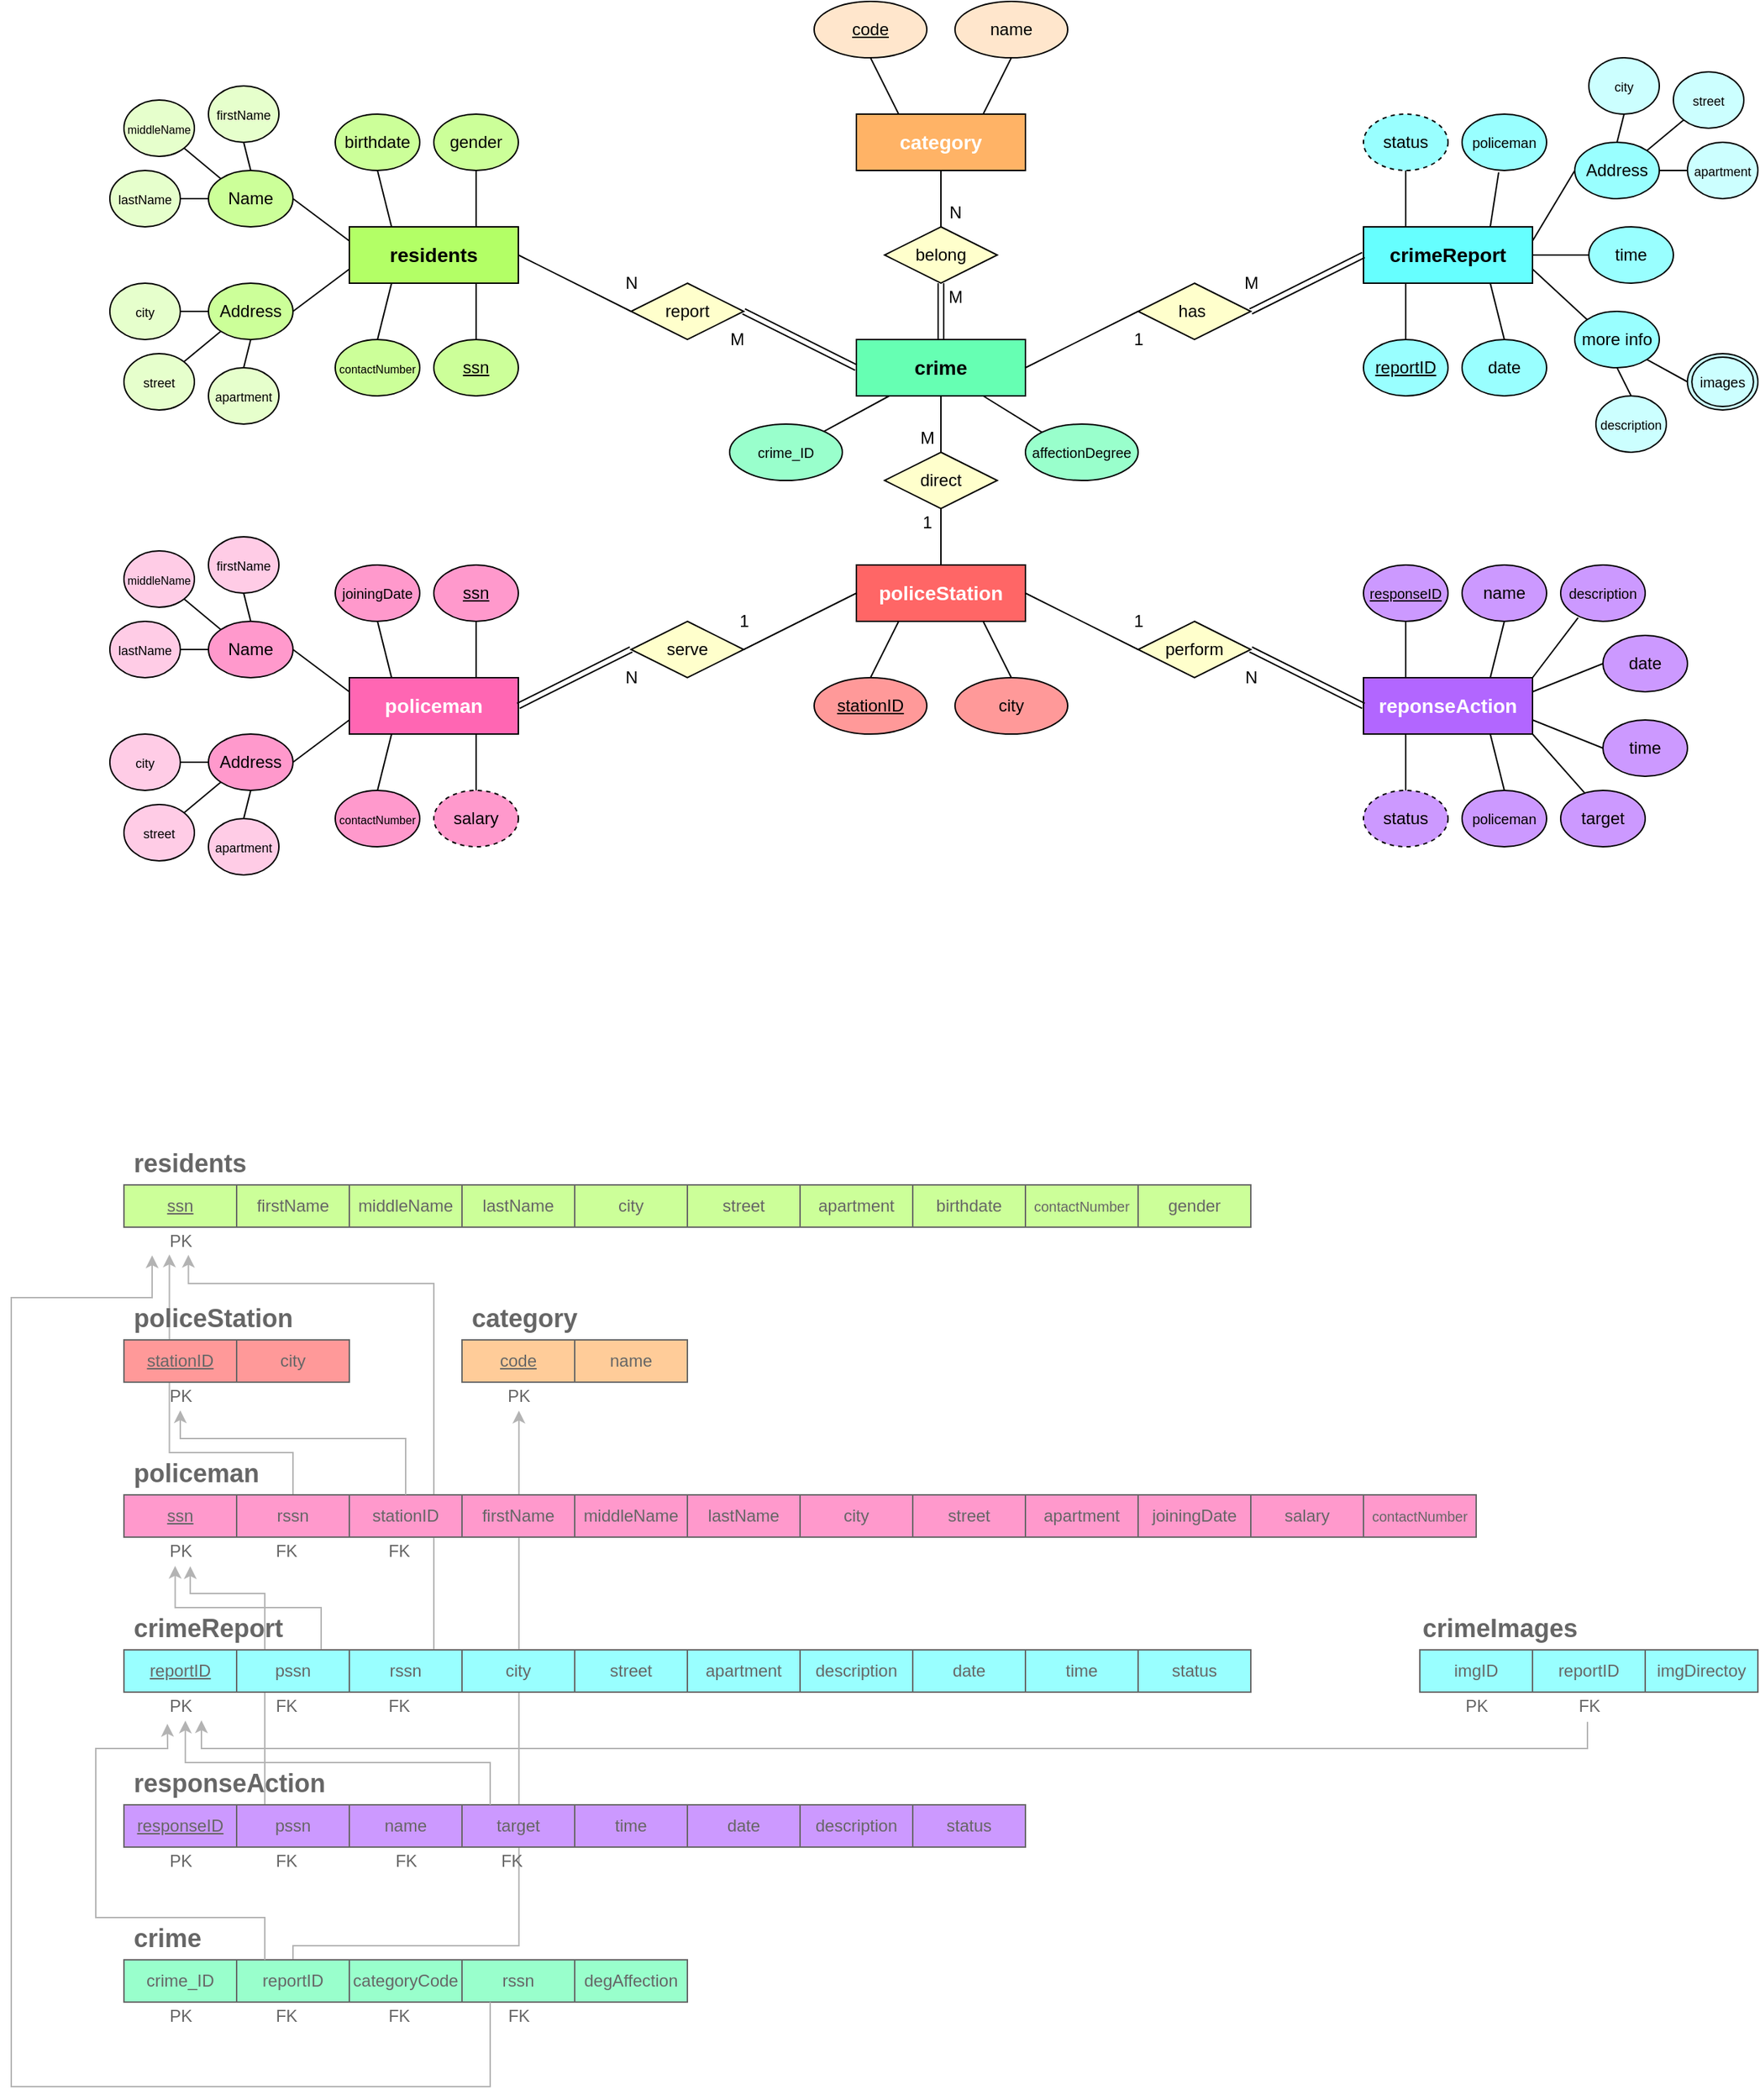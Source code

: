 <mxfile version="15.9.6" type="device"><diagram id="gpGcKiBbCPCmXu0Jpnlw" name="Page-1"><mxGraphModel dx="3273" dy="1755" grid="1" gridSize="10" guides="1" tooltips="1" connect="1" arrows="1" fold="1" page="1" pageScale="1" pageWidth="1600" pageHeight="900" math="0" shadow="0"><root><mxCell id="0"/><mxCell id="1" parent="0"/><mxCell id="7GE5UIGs6-QDEE3Zllt0-4" value="" style="edgeStyle=elbowEdgeStyle;elbow=vertical;endArrow=classic;html=1;rounded=0;strokeColor=#b3b3b3;exitX=0.5;exitY=0;exitDx=0;exitDy=0;entryX=0.242;entryY=0.969;entryDx=0;entryDy=0;entryPerimeter=0;" parent="1" source="7GE5UIGs6-QDEE3Zllt0-1" target="67aBHY5QRA2itSq19X-o-145" edge="1"><mxGeometry width="50" height="50" relative="1" as="geometry"><mxPoint x="-1225" y="290" as="sourcePoint"/><mxPoint x="-1470" y="160" as="targetPoint"/><Array as="points"><mxPoint x="-1290" y="270"/><mxPoint x="-1390" y="270"/><mxPoint x="-1400" y="190"/><mxPoint x="-1300" y="270"/></Array></mxGeometry></mxCell><mxCell id="67aBHY5QRA2itSq19X-o-214" value="" style="edgeStyle=elbowEdgeStyle;elbow=vertical;endArrow=classic;html=1;rounded=0;fontColor=#666666;strokeColor=#B3B3B3;exitX=0.75;exitY=0;exitDx=0;exitDy=0;entryX=0.692;entryY=0.984;entryDx=0;entryDy=0;entryPerimeter=0;" parent="1" source="67aBHY5QRA2itSq19X-o-101" target="67aBHY5QRA2itSq19X-o-145" edge="1"><mxGeometry width="50" height="50" relative="1" as="geometry"><mxPoint x="-1110" y="430" as="sourcePoint"/><mxPoint x="-1060" y="380" as="targetPoint"/><Array as="points"><mxPoint x="-1300" y="150"/><mxPoint x="-1320" y="150"/><mxPoint x="-1230" y="150"/><mxPoint x="-1240" y="150"/></Array></mxGeometry></mxCell><mxCell id="67aBHY5QRA2itSq19X-o-205" value="" style="edgeStyle=elbowEdgeStyle;elbow=vertical;endArrow=classic;html=1;rounded=0;fontColor=#666666;entryX=0.736;entryY=1.032;entryDx=0;entryDy=0;entryPerimeter=0;strokeColor=#B3B3B3;exitX=0.25;exitY=0;exitDx=0;exitDy=0;" parent="1" source="67aBHY5QRA2itSq19X-o-123" target="67aBHY5QRA2itSq19X-o-149" edge="1"><mxGeometry width="50" height="50" relative="1" as="geometry"><mxPoint x="-1160" y="520" as="sourcePoint"/><mxPoint x="-1320" y="360" as="targetPoint"/><Array as="points"><mxPoint x="-1240" y="370"/></Array></mxGeometry></mxCell><mxCell id="67aBHY5QRA2itSq19X-o-198" value="" style="edgeStyle=segmentEdgeStyle;endArrow=classic;html=1;rounded=0;fontColor=#666666;entryX=0.513;entryY=1.01;entryDx=0;entryDy=0;entryPerimeter=0;exitX=0.5;exitY=0;exitDx=0;exitDy=0;strokeColor=#B3B3B3;" parent="1" source="67aBHY5QRA2itSq19X-o-139" target="67aBHY5QRA2itSq19X-o-151" edge="1"><mxGeometry width="50" height="50" relative="1" as="geometry"><mxPoint x="-1130" y="680" as="sourcePoint"/><mxPoint x="-1080" y="630" as="targetPoint"/><Array as="points"><mxPoint x="-1240" y="620"/><mxPoint x="-1080" y="620"/></Array></mxGeometry></mxCell><mxCell id="67aBHY5QRA2itSq19X-o-207" value="" style="edgeStyle=elbowEdgeStyle;elbow=vertical;endArrow=classic;html=1;rounded=0;fontColor=#666666;exitX=0.75;exitY=0;exitDx=0;exitDy=0;entryX=0.378;entryY=1.021;entryDx=0;entryDy=0;entryPerimeter=0;strokeColor=#B3B3B3;" parent="1" source="67aBHY5QRA2itSq19X-o-110" target="67aBHY5QRA2itSq19X-o-149" edge="1"><mxGeometry width="50" height="50" relative="1" as="geometry"><mxPoint x="-1270" y="390" as="sourcePoint"/><mxPoint x="-1220" y="340" as="targetPoint"/></mxGeometry></mxCell><mxCell id="sPobWmiITJHNBYKtIoy2-1" value="&lt;font style=&quot;font-size: 10px&quot;&gt;&lt;u&gt;responseID&lt;/u&gt;&lt;/font&gt;" style="ellipse;whiteSpace=wrap;html=1;align=center;fillColor=#CC99FF;" parent="1" vertex="1"><mxGeometry x="-480" y="-360" width="60" height="40" as="geometry"/></mxCell><mxCell id="sPobWmiITJHNBYKtIoy2-5" value="report" style="shape=rhombus;perimeter=rhombusPerimeter;whiteSpace=wrap;html=1;align=center;fillColor=#FFFFCC;" parent="1" vertex="1"><mxGeometry x="-1000" y="-560" width="80" height="40" as="geometry"/></mxCell><mxCell id="sPobWmiITJHNBYKtIoy2-10" value="&lt;h3&gt;residents&lt;/h3&gt;" style="whiteSpace=wrap;html=1;align=center;fillColor=#B3FF66;fontColor=#000000;fontStyle=1;" parent="1" vertex="1"><mxGeometry x="-1200" y="-600" width="120" height="40" as="geometry"/></mxCell><mxCell id="sPobWmiITJHNBYKtIoy2-12" value="&lt;h3&gt;crimeReport&lt;/h3&gt;" style="whiteSpace=wrap;html=1;align=center;fillColor=#66FFFF;fontColor=#000000;fontStyle=1;" parent="1" vertex="1"><mxGeometry x="-480" y="-600" width="120" height="40" as="geometry"/></mxCell><mxCell id="sPobWmiITJHNBYKtIoy2-13" value="&lt;h3&gt;policeman&lt;/h3&gt;" style="whiteSpace=wrap;html=1;align=center;fillColor=#FF66B3;fontColor=#FFFFFF;fontStyle=1;" parent="1" vertex="1"><mxGeometry x="-1200" y="-280" width="120" height="40" as="geometry"/></mxCell><mxCell id="sPobWmiITJHNBYKtIoy2-14" value="&lt;h3&gt;reponseAction&lt;/h3&gt;" style="whiteSpace=wrap;html=1;align=center;fillColor=#B266FF;fontColor=#FFFFFF;fontStyle=1;" parent="1" vertex="1"><mxGeometry x="-480" y="-280" width="120" height="40" as="geometry"/></mxCell><mxCell id="sPobWmiITJHNBYKtIoy2-16" value="&lt;h3&gt;&lt;font color=&quot;#ffffff&quot;&gt;policeStation&lt;/font&gt;&lt;/h3&gt;" style="whiteSpace=wrap;html=1;align=center;fillColor=#FF6666;" parent="1" vertex="1"><mxGeometry x="-840" y="-360" width="120" height="40" as="geometry"/></mxCell><mxCell id="sPobWmiITJHNBYKtIoy2-20" value="&lt;h3&gt;&lt;font color=&quot;#ffffff&quot; data-font-src=&quot;https://fonts.googleapis.com/css?family=tajawal&quot;&gt;category&lt;/font&gt;&lt;/h3&gt;" style="whiteSpace=wrap;html=1;align=center;fillColor=#FFB366;fontStyle=1;" parent="1" vertex="1"><mxGeometry x="-840" y="-680" width="120" height="40" as="geometry"/></mxCell><mxCell id="sPobWmiITJHNBYKtIoy2-21" value="serve" style="shape=rhombus;perimeter=rhombusPerimeter;whiteSpace=wrap;html=1;align=center;fillColor=#FFFFCC;" parent="1" vertex="1"><mxGeometry x="-1000" y="-320" width="80" height="40" as="geometry"/></mxCell><mxCell id="sPobWmiITJHNBYKtIoy2-22" value="perform" style="shape=rhombus;perimeter=rhombusPerimeter;whiteSpace=wrap;html=1;align=center;fillColor=#FFFFCC;" parent="1" vertex="1"><mxGeometry x="-640" y="-320" width="80" height="40" as="geometry"/></mxCell><mxCell id="sPobWmiITJHNBYKtIoy2-23" value="belong" style="shape=rhombus;perimeter=rhombusPerimeter;whiteSpace=wrap;html=1;align=center;fillColor=#FFFFCC;" parent="1" vertex="1"><mxGeometry x="-820" y="-600" width="80" height="40" as="geometry"/></mxCell><mxCell id="sPobWmiITJHNBYKtIoy2-24" value="direct" style="shape=rhombus;perimeter=rhombusPerimeter;whiteSpace=wrap;html=1;align=center;fillColor=#FFFFCC;" parent="1" vertex="1"><mxGeometry x="-820" y="-440" width="80" height="40" as="geometry"/></mxCell><mxCell id="sPobWmiITJHNBYKtIoy2-28" value="" style="endArrow=none;html=1;entryX=0;entryY=0.5;entryDx=0;entryDy=0;exitX=1;exitY=0.5;exitDx=0;exitDy=0;shape=link;" parent="1" source="sPobWmiITJHNBYKtIoy2-13" target="sPobWmiITJHNBYKtIoy2-21" edge="1"><mxGeometry relative="1" as="geometry"><mxPoint x="-1240.0" y="-310.59" as="sourcePoint"/><mxPoint x="-1120.0" y="-310.59" as="targetPoint"/></mxGeometry></mxCell><mxCell id="sPobWmiITJHNBYKtIoy2-29" value="" style="endArrow=none;html=1;entryX=0;entryY=0.5;entryDx=0;entryDy=0;exitX=1;exitY=0.5;exitDx=0;exitDy=0;" parent="1" source="sPobWmiITJHNBYKtIoy2-21" target="sPobWmiITJHNBYKtIoy2-16" edge="1"><mxGeometry relative="1" as="geometry"><mxPoint x="-1000.0" y="-260.59" as="sourcePoint"/><mxPoint x="-880.0" y="-260.59" as="targetPoint"/></mxGeometry></mxCell><mxCell id="sPobWmiITJHNBYKtIoy2-30" value="" style="endArrow=none;html=1;exitX=1;exitY=0.5;exitDx=0;exitDy=0;entryX=0;entryY=0.5;entryDx=0;entryDy=0;" parent="1" edge="1"><mxGeometry relative="1" as="geometry"><mxPoint x="-720" y="-500.0" as="sourcePoint"/><mxPoint x="-640" y="-540.0" as="targetPoint"/></mxGeometry></mxCell><mxCell id="sPobWmiITJHNBYKtIoy2-32" value="" style="endArrow=none;html=1;exitX=1;exitY=0.5;exitDx=0;exitDy=0;entryX=0;entryY=0.5;entryDx=0;entryDy=0;shape=link;" parent="1" source="sPobWmiITJHNBYKtIoy2-22" target="sPobWmiITJHNBYKtIoy2-14" edge="1"><mxGeometry relative="1" as="geometry"><mxPoint x="-400" y="-260" as="sourcePoint"/><mxPoint x="-280" y="-260" as="targetPoint"/></mxGeometry></mxCell><mxCell id="sPobWmiITJHNBYKtIoy2-33" value="" style="endArrow=none;html=1;entryX=0;entryY=0.5;entryDx=0;entryDy=0;exitX=1;exitY=0.5;exitDx=0;exitDy=0;" parent="1" source="sPobWmiITJHNBYKtIoy2-16" target="sPobWmiITJHNBYKtIoy2-22" edge="1"><mxGeometry relative="1" as="geometry"><mxPoint x="-680" y="-260" as="sourcePoint"/><mxPoint x="-560" y="-260" as="targetPoint"/></mxGeometry></mxCell><mxCell id="sPobWmiITJHNBYKtIoy2-34" value="" style="endArrow=none;html=1;exitX=0.5;exitY=1;exitDx=0;exitDy=0;entryX=0.5;entryY=0;entryDx=0;entryDy=0;shape=link;" parent="1" source="sPobWmiITJHNBYKtIoy2-23" edge="1"><mxGeometry relative="1" as="geometry"><mxPoint x="-780" y="-580" as="sourcePoint"/><mxPoint x="-780" y="-520.0" as="targetPoint"/></mxGeometry></mxCell><mxCell id="sPobWmiITJHNBYKtIoy2-37" value="" style="endArrow=none;html=1;exitX=0.5;exitY=1;exitDx=0;exitDy=0;entryX=0.5;entryY=0;entryDx=0;entryDy=0;" parent="1" source="sPobWmiITJHNBYKtIoy2-24" target="sPobWmiITJHNBYKtIoy2-16" edge="1"><mxGeometry relative="1" as="geometry"><mxPoint x="-780" y="-340" as="sourcePoint"/><mxPoint x="-780" y="-300" as="targetPoint"/></mxGeometry></mxCell><mxCell id="sPobWmiITJHNBYKtIoy2-38" value="" style="endArrow=none;html=1;exitX=0.5;exitY=1;exitDx=0;exitDy=0;entryX=0.5;entryY=0;entryDx=0;entryDy=0;" parent="1" source="sPobWmiITJHNBYKtIoy2-20" target="sPobWmiITJHNBYKtIoy2-23" edge="1"><mxGeometry relative="1" as="geometry"><mxPoint x="-780.42" y="-700" as="sourcePoint"/><mxPoint x="-780.42" y="-660" as="targetPoint"/></mxGeometry></mxCell><mxCell id="sPobWmiITJHNBYKtIoy2-39" value="" style="endArrow=none;html=1;exitX=0.5;exitY=1;exitDx=0;exitDy=0;entryX=0.5;entryY=0;entryDx=0;entryDy=0;" parent="1" target="sPobWmiITJHNBYKtIoy2-24" edge="1"><mxGeometry relative="1" as="geometry"><mxPoint x="-780" y="-480" as="sourcePoint"/><mxPoint x="-780.42" y="-430" as="targetPoint"/></mxGeometry></mxCell><mxCell id="sPobWmiITJHNBYKtIoy2-41" value="&lt;u&gt;stationID&lt;/u&gt;" style="ellipse;whiteSpace=wrap;html=1;align=center;fillColor=#FF9999;" parent="1" vertex="1"><mxGeometry x="-870" y="-280" width="80" height="40" as="geometry"/></mxCell><mxCell id="sPobWmiITJHNBYKtIoy2-42" value="city" style="ellipse;whiteSpace=wrap;html=1;align=center;fillColor=#FF9999;" parent="1" vertex="1"><mxGeometry x="-770" y="-280" width="80" height="40" as="geometry"/></mxCell><mxCell id="sPobWmiITJHNBYKtIoy2-43" value="" style="endArrow=none;html=1;exitX=0.75;exitY=1;exitDx=0;exitDy=0;entryX=0.5;entryY=0;entryDx=0;entryDy=0;" parent="1" source="sPobWmiITJHNBYKtIoy2-16" target="sPobWmiITJHNBYKtIoy2-42" edge="1"><mxGeometry relative="1" as="geometry"><mxPoint x="-800" y="-180.34" as="sourcePoint"/><mxPoint x="-680" y="-180.34" as="targetPoint"/></mxGeometry></mxCell><mxCell id="sPobWmiITJHNBYKtIoy2-44" value="" style="endArrow=none;html=1;exitX=0.5;exitY=0;exitDx=0;exitDy=0;entryX=0.25;entryY=1;entryDx=0;entryDy=0;" parent="1" source="sPobWmiITJHNBYKtIoy2-41" target="sPobWmiITJHNBYKtIoy2-16" edge="1"><mxGeometry relative="1" as="geometry"><mxPoint x="-850" y="-290.0" as="sourcePoint"/><mxPoint x="-730" y="-290.0" as="targetPoint"/></mxGeometry></mxCell><mxCell id="sPobWmiITJHNBYKtIoy2-45" value="&lt;font style=&quot;font-size: 10px&quot;&gt;affectionDegree&lt;/font&gt;" style="ellipse;whiteSpace=wrap;html=1;align=center;fillColor=#99FFCC;" parent="1" vertex="1"><mxGeometry x="-720" y="-460" width="80" height="40" as="geometry"/></mxCell><mxCell id="sPobWmiITJHNBYKtIoy2-46" value="" style="endArrow=none;html=1;exitX=0.5;exitY=1;exitDx=0;exitDy=0;entryX=0.25;entryY=0;entryDx=0;entryDy=0;" parent="1" source="sPobWmiITJHNBYKtIoy2-1" target="sPobWmiITJHNBYKtIoy2-14" edge="1"><mxGeometry relative="1" as="geometry"><mxPoint x="-480" y="-310" as="sourcePoint"/><mxPoint x="-450" y="-290" as="targetPoint"/></mxGeometry></mxCell><mxCell id="sPobWmiITJHNBYKtIoy2-47" value="" style="endArrow=none;html=1;exitX=0.75;exitY=1;exitDx=0;exitDy=0;entryX=0;entryY=0;entryDx=0;entryDy=0;" parent="1" target="sPobWmiITJHNBYKtIoy2-45" edge="1"><mxGeometry relative="1" as="geometry"><mxPoint x="-750" y="-480" as="sourcePoint"/><mxPoint x="-560" y="-400" as="targetPoint"/></mxGeometry></mxCell><mxCell id="sPobWmiITJHNBYKtIoy2-49" value="name" style="ellipse;whiteSpace=wrap;html=1;align=center;fillColor=#FFE6CC;" parent="1" vertex="1"><mxGeometry x="-770" y="-760" width="80" height="40" as="geometry"/></mxCell><mxCell id="sPobWmiITJHNBYKtIoy2-50" value="&lt;u&gt;code&lt;/u&gt;" style="ellipse;whiteSpace=wrap;html=1;align=center;fillColor=#FFE6CC;" parent="1" vertex="1"><mxGeometry x="-870" y="-760" width="80" height="40" as="geometry"/></mxCell><mxCell id="sPobWmiITJHNBYKtIoy2-52" value="" style="endArrow=none;html=1;entryX=0.5;entryY=1;entryDx=0;entryDy=0;exitX=0.25;exitY=0;exitDx=0;exitDy=0;" parent="1" source="sPobWmiITJHNBYKtIoy2-20" target="sPobWmiITJHNBYKtIoy2-50" edge="1"><mxGeometry relative="1" as="geometry"><mxPoint x="-970" y="-690" as="sourcePoint"/><mxPoint x="-850" y="-690" as="targetPoint"/></mxGeometry></mxCell><mxCell id="sPobWmiITJHNBYKtIoy2-53" value="" style="endArrow=none;html=1;exitX=0.5;exitY=1;exitDx=0;exitDy=0;entryX=0.75;entryY=0;entryDx=0;entryDy=0;" parent="1" source="sPobWmiITJHNBYKtIoy2-49" target="sPobWmiITJHNBYKtIoy2-20" edge="1"><mxGeometry relative="1" as="geometry"><mxPoint x="-700" y="-700" as="sourcePoint"/><mxPoint x="-580" y="-700" as="targetPoint"/></mxGeometry></mxCell><mxCell id="sPobWmiITJHNBYKtIoy2-59" value="name" style="ellipse;whiteSpace=wrap;html=1;align=center;fillColor=#CC99FF;" parent="1" vertex="1"><mxGeometry x="-410" y="-360" width="60" height="40" as="geometry"/></mxCell><mxCell id="sPobWmiITJHNBYKtIoy2-60" value="&lt;font style=&quot;font-size: 10px&quot;&gt;description&lt;/font&gt;" style="ellipse;whiteSpace=wrap;html=1;align=center;fillColor=#CC99FF;" parent="1" vertex="1"><mxGeometry x="-340" y="-360" width="60" height="40" as="geometry"/></mxCell><mxCell id="sPobWmiITJHNBYKtIoy2-61" value="date" style="ellipse;whiteSpace=wrap;html=1;align=center;fillColor=#CC99FF;" parent="1" vertex="1"><mxGeometry x="-310" y="-310" width="60" height="40" as="geometry"/></mxCell><mxCell id="sPobWmiITJHNBYKtIoy2-62" value="time" style="ellipse;whiteSpace=wrap;html=1;align=center;fillColor=#CC99FF;" parent="1" vertex="1"><mxGeometry x="-310" y="-250" width="60" height="40" as="geometry"/></mxCell><mxCell id="sPobWmiITJHNBYKtIoy2-63" value="status" style="ellipse;whiteSpace=wrap;html=1;align=center;fillColor=#CC99FF;dashed=1;" parent="1" vertex="1"><mxGeometry x="-480" y="-200" width="60" height="40" as="geometry"/></mxCell><mxCell id="sPobWmiITJHNBYKtIoy2-64" value="&lt;font style=&quot;font-size: 10px&quot;&gt;policeman&lt;/font&gt;" style="ellipse;whiteSpace=wrap;html=1;align=center;fillColor=#CC99FF;" parent="1" vertex="1"><mxGeometry x="-410" y="-200" width="60" height="40" as="geometry"/></mxCell><mxCell id="sPobWmiITJHNBYKtIoy2-65" value="target" style="ellipse;whiteSpace=wrap;html=1;align=center;fillColor=#CC99FF;" parent="1" vertex="1"><mxGeometry x="-340" y="-200" width="60" height="40" as="geometry"/></mxCell><mxCell id="sPobWmiITJHNBYKtIoy2-66" value="" style="endArrow=none;html=1;exitX=0.5;exitY=1;exitDx=0;exitDy=0;entryX=0.75;entryY=0;entryDx=0;entryDy=0;" parent="1" source="sPobWmiITJHNBYKtIoy2-59" target="sPobWmiITJHNBYKtIoy2-14" edge="1"><mxGeometry relative="1" as="geometry"><mxPoint x="-400" y="-310" as="sourcePoint"/><mxPoint x="-370" y="-290" as="targetPoint"/></mxGeometry></mxCell><mxCell id="sPobWmiITJHNBYKtIoy2-67" value="" style="endArrow=none;html=1;exitX=0.206;exitY=0.936;exitDx=0;exitDy=0;exitPerimeter=0;entryX=1;entryY=0;entryDx=0;entryDy=0;" parent="1" source="sPobWmiITJHNBYKtIoy2-60" target="sPobWmiITJHNBYKtIoy2-14" edge="1"><mxGeometry relative="1" as="geometry"><mxPoint x="-360" y="-310" as="sourcePoint"/><mxPoint x="-330" y="-290" as="targetPoint"/></mxGeometry></mxCell><mxCell id="sPobWmiITJHNBYKtIoy2-68" value="" style="endArrow=none;html=1;exitX=1;exitY=0.25;exitDx=0;exitDy=0;entryX=0;entryY=0.5;entryDx=0;entryDy=0;" parent="1" source="sPobWmiITJHNBYKtIoy2-14" target="sPobWmiITJHNBYKtIoy2-61" edge="1"><mxGeometry relative="1" as="geometry"><mxPoint x="-350" y="-280" as="sourcePoint"/><mxPoint x="-320" y="-260" as="targetPoint"/></mxGeometry></mxCell><mxCell id="sPobWmiITJHNBYKtIoy2-72" value="" style="endArrow=none;html=1;exitX=1;exitY=0.75;exitDx=0;exitDy=0;entryX=0;entryY=0.5;entryDx=0;entryDy=0;" parent="1" source="sPobWmiITJHNBYKtIoy2-14" target="sPobWmiITJHNBYKtIoy2-62" edge="1"><mxGeometry relative="1" as="geometry"><mxPoint x="-350" y="-240" as="sourcePoint"/><mxPoint x="-330" y="-210" as="targetPoint"/></mxGeometry></mxCell><mxCell id="sPobWmiITJHNBYKtIoy2-73" value="" style="endArrow=none;html=1;exitX=1;exitY=1;exitDx=0;exitDy=0;entryX=0.282;entryY=0.043;entryDx=0;entryDy=0;entryPerimeter=0;" parent="1" source="sPobWmiITJHNBYKtIoy2-14" target="sPobWmiITJHNBYKtIoy2-65" edge="1"><mxGeometry relative="1" as="geometry"><mxPoint x="-360" y="-220" as="sourcePoint"/><mxPoint x="-330" y="-200" as="targetPoint"/></mxGeometry></mxCell><mxCell id="sPobWmiITJHNBYKtIoy2-74" value="" style="endArrow=none;html=1;exitX=0.75;exitY=1;exitDx=0;exitDy=0;entryX=0.5;entryY=0;entryDx=0;entryDy=0;" parent="1" source="sPobWmiITJHNBYKtIoy2-14" target="sPobWmiITJHNBYKtIoy2-64" edge="1"><mxGeometry relative="1" as="geometry"><mxPoint x="-410" y="-230" as="sourcePoint"/><mxPoint x="-380" y="-210" as="targetPoint"/></mxGeometry></mxCell><mxCell id="sPobWmiITJHNBYKtIoy2-75" value="" style="endArrow=none;html=1;exitX=0.25;exitY=1;exitDx=0;exitDy=0;entryX=0.5;entryY=0;entryDx=0;entryDy=0;" parent="1" source="sPobWmiITJHNBYKtIoy2-14" target="sPobWmiITJHNBYKtIoy2-63" edge="1"><mxGeometry relative="1" as="geometry"><mxPoint x="-470" y="-230" as="sourcePoint"/><mxPoint x="-440" y="-210" as="targetPoint"/></mxGeometry></mxCell><mxCell id="sPobWmiITJHNBYKtIoy2-80" value="&lt;font style=&quot;font-size: 12px&quot;&gt;salary&lt;/font&gt;" style="ellipse;whiteSpace=wrap;html=1;align=center;fillColor=#FF99CC;dashed=1;" parent="1" vertex="1"><mxGeometry x="-1140" y="-200" width="60" height="40" as="geometry"/></mxCell><mxCell id="sPobWmiITJHNBYKtIoy2-81" value="&lt;font style=&quot;font-size: 8px&quot;&gt;contactNumber&lt;/font&gt;" style="ellipse;whiteSpace=wrap;html=1;align=center;fillColor=#FF99CC;" parent="1" vertex="1"><mxGeometry x="-1210" y="-200" width="60" height="40" as="geometry"/></mxCell><mxCell id="sPobWmiITJHNBYKtIoy2-82" value="&lt;font size=&quot;1&quot;&gt;&lt;u style=&quot;font-size: 12px&quot;&gt;ssn&lt;/u&gt;&lt;/font&gt;" style="ellipse;whiteSpace=wrap;html=1;align=center;fillColor=#FF99CC;" parent="1" vertex="1"><mxGeometry x="-1140" y="-360" width="60" height="40" as="geometry"/></mxCell><mxCell id="sPobWmiITJHNBYKtIoy2-83" value="&lt;font style=&quot;font-size: 10px&quot;&gt;joiningDate&lt;/font&gt;" style="ellipse;whiteSpace=wrap;html=1;align=center;fillColor=#FF99CC;" parent="1" vertex="1"><mxGeometry x="-1210" y="-360" width="60" height="40" as="geometry"/></mxCell><mxCell id="sPobWmiITJHNBYKtIoy2-84" value="&lt;font style=&quot;font-size: 12px&quot;&gt;Name&lt;/font&gt;" style="ellipse;whiteSpace=wrap;html=1;align=center;fillColor=#FF99CC;" parent="1" vertex="1"><mxGeometry x="-1300" y="-320" width="60" height="40" as="geometry"/></mxCell><mxCell id="sPobWmiITJHNBYKtIoy2-85" value="&lt;font style=&quot;font-size: 12px&quot;&gt;Address&lt;/font&gt;" style="ellipse;whiteSpace=wrap;html=1;align=center;fillColor=#FF99CC;" parent="1" vertex="1"><mxGeometry x="-1300" y="-240" width="60" height="40" as="geometry"/></mxCell><mxCell id="sPobWmiITJHNBYKtIoy2-88" value="" style="endArrow=none;html=1;exitX=0.75;exitY=1;exitDx=0;exitDy=0;entryX=0.5;entryY=0;entryDx=0;entryDy=0;" parent="1" source="sPobWmiITJHNBYKtIoy2-13" target="sPobWmiITJHNBYKtIoy2-80" edge="1"><mxGeometry relative="1" as="geometry"><mxPoint x="-1110" y="-220.29" as="sourcePoint"/><mxPoint x="-1050" y="-220.29" as="targetPoint"/></mxGeometry></mxCell><mxCell id="sPobWmiITJHNBYKtIoy2-89" value="" style="endArrow=none;html=1;entryX=0.25;entryY=1;entryDx=0;entryDy=0;exitX=0.5;exitY=0;exitDx=0;exitDy=0;" parent="1" source="sPobWmiITJHNBYKtIoy2-81" target="sPobWmiITJHNBYKtIoy2-13" edge="1"><mxGeometry relative="1" as="geometry"><mxPoint x="-1220" y="-220.29" as="sourcePoint"/><mxPoint x="-1160" y="-220.29" as="targetPoint"/></mxGeometry></mxCell><mxCell id="sPobWmiITJHNBYKtIoy2-90" value="" style="endArrow=none;html=1;entryX=0.5;entryY=1;entryDx=0;entryDy=0;exitX=0.75;exitY=0;exitDx=0;exitDy=0;" parent="1" source="sPobWmiITJHNBYKtIoy2-13" target="sPobWmiITJHNBYKtIoy2-82" edge="1"><mxGeometry relative="1" as="geometry"><mxPoint x="-1180" y="-300.29" as="sourcePoint"/><mxPoint x="-1120" y="-300.29" as="targetPoint"/></mxGeometry></mxCell><mxCell id="sPobWmiITJHNBYKtIoy2-91" value="" style="endArrow=none;html=1;exitX=0.5;exitY=1;exitDx=0;exitDy=0;entryX=0.25;entryY=0;entryDx=0;entryDy=0;" parent="1" source="sPobWmiITJHNBYKtIoy2-83" target="sPobWmiITJHNBYKtIoy2-13" edge="1"><mxGeometry relative="1" as="geometry"><mxPoint x="-1210" y="-300.29" as="sourcePoint"/><mxPoint x="-1150" y="-300.29" as="targetPoint"/></mxGeometry></mxCell><mxCell id="sPobWmiITJHNBYKtIoy2-92" value="" style="endArrow=none;html=1;entryX=0;entryY=0.75;entryDx=0;entryDy=0;exitX=1;exitY=0.5;exitDx=0;exitDy=0;" parent="1" source="sPobWmiITJHNBYKtIoy2-85" target="sPobWmiITJHNBYKtIoy2-13" edge="1"><mxGeometry relative="1" as="geometry"><mxPoint x="-1280" y="-250" as="sourcePoint"/><mxPoint x="-1220" y="-250" as="targetPoint"/></mxGeometry></mxCell><mxCell id="sPobWmiITJHNBYKtIoy2-93" value="" style="endArrow=none;html=1;entryX=0;entryY=0.25;entryDx=0;entryDy=0;exitX=1;exitY=0.5;exitDx=0;exitDy=0;" parent="1" source="sPobWmiITJHNBYKtIoy2-84" target="sPobWmiITJHNBYKtIoy2-13" edge="1"><mxGeometry relative="1" as="geometry"><mxPoint x="-1280" y="-270" as="sourcePoint"/><mxPoint x="-1220" y="-270" as="targetPoint"/></mxGeometry></mxCell><mxCell id="sPobWmiITJHNBYKtIoy2-96" value="&lt;font style=&quot;font-size: 9px&quot;&gt;lastName&lt;/font&gt;" style="ellipse;whiteSpace=wrap;html=1;align=center;fillColor=#FFCCE6;" parent="1" vertex="1"><mxGeometry x="-1370" y="-320" width="50" height="40" as="geometry"/></mxCell><mxCell id="sPobWmiITJHNBYKtIoy2-100" value="&lt;font style=&quot;font-size: 8px&quot;&gt;middleName&lt;/font&gt;" style="ellipse;whiteSpace=wrap;html=1;align=center;fillColor=#FFCCE6;" parent="1" vertex="1"><mxGeometry x="-1360" y="-370" width="50" height="40" as="geometry"/></mxCell><mxCell id="sPobWmiITJHNBYKtIoy2-101" value="&lt;font style=&quot;font-size: 9px&quot;&gt;firstName&lt;/font&gt;" style="ellipse;whiteSpace=wrap;html=1;align=center;fillColor=#FFCCE6;" parent="1" vertex="1"><mxGeometry x="-1300" y="-380" width="50" height="40" as="geometry"/></mxCell><mxCell id="sPobWmiITJHNBYKtIoy2-102" value="&lt;font style=&quot;font-size: 9px&quot;&gt;city&lt;/font&gt;" style="ellipse;whiteSpace=wrap;html=1;align=center;fillColor=#FFCCE6;" parent="1" vertex="1"><mxGeometry x="-1370" y="-240" width="50" height="40" as="geometry"/></mxCell><mxCell id="sPobWmiITJHNBYKtIoy2-103" value="&lt;font style=&quot;font-size: 9px&quot;&gt;street&lt;/font&gt;" style="ellipse;whiteSpace=wrap;html=1;align=center;fillColor=#FFCCE6;" parent="1" vertex="1"><mxGeometry x="-1360" y="-190" width="50" height="40" as="geometry"/></mxCell><mxCell id="sPobWmiITJHNBYKtIoy2-104" value="&lt;font style=&quot;font-size: 9px&quot;&gt;apartment&lt;/font&gt;" style="ellipse;whiteSpace=wrap;html=1;align=center;fillColor=#FFCCE6;" parent="1" vertex="1"><mxGeometry x="-1300" y="-180" width="50" height="40" as="geometry"/></mxCell><mxCell id="sPobWmiITJHNBYKtIoy2-105" value="" style="endArrow=none;html=1;entryX=0.5;entryY=0;entryDx=0;entryDy=0;exitX=0.5;exitY=1;exitDx=0;exitDy=0;" parent="1" source="sPobWmiITJHNBYKtIoy2-85" target="sPobWmiITJHNBYKtIoy2-104" edge="1"><mxGeometry relative="1" as="geometry"><mxPoint x="-1280" y="-190" as="sourcePoint"/><mxPoint x="-1250" y="-190" as="targetPoint"/></mxGeometry></mxCell><mxCell id="sPobWmiITJHNBYKtIoy2-106" value="" style="endArrow=none;html=1;entryX=0;entryY=1;entryDx=0;entryDy=0;exitX=1;exitY=0;exitDx=0;exitDy=0;" parent="1" source="sPobWmiITJHNBYKtIoy2-103" target="sPobWmiITJHNBYKtIoy2-85" edge="1"><mxGeometry relative="1" as="geometry"><mxPoint x="-1320" y="-200" as="sourcePoint"/><mxPoint x="-1290" y="-200" as="targetPoint"/></mxGeometry></mxCell><mxCell id="sPobWmiITJHNBYKtIoy2-107" value="" style="endArrow=none;html=1;entryX=0;entryY=0.5;entryDx=0;entryDy=0;exitX=1;exitY=0.5;exitDx=0;exitDy=0;" parent="1" source="sPobWmiITJHNBYKtIoy2-102" target="sPobWmiITJHNBYKtIoy2-85" edge="1"><mxGeometry relative="1" as="geometry"><mxPoint x="-1330" y="-240.57" as="sourcePoint"/><mxPoint x="-1300" y="-240.57" as="targetPoint"/></mxGeometry></mxCell><mxCell id="sPobWmiITJHNBYKtIoy2-108" value="" style="endArrow=none;html=1;entryX=0;entryY=0.5;entryDx=0;entryDy=0;exitX=1;exitY=0.5;exitDx=0;exitDy=0;" parent="1" source="sPobWmiITJHNBYKtIoy2-96" target="sPobWmiITJHNBYKtIoy2-84" edge="1"><mxGeometry relative="1" as="geometry"><mxPoint x="-1330" y="-280" as="sourcePoint"/><mxPoint x="-1300" y="-280" as="targetPoint"/></mxGeometry></mxCell><mxCell id="sPobWmiITJHNBYKtIoy2-109" value="" style="endArrow=none;html=1;entryX=0;entryY=0;entryDx=0;entryDy=0;exitX=1;exitY=1;exitDx=0;exitDy=0;" parent="1" source="sPobWmiITJHNBYKtIoy2-100" target="sPobWmiITJHNBYKtIoy2-84" edge="1"><mxGeometry relative="1" as="geometry"><mxPoint x="-1320" y="-320.57" as="sourcePoint"/><mxPoint x="-1290" y="-320.57" as="targetPoint"/></mxGeometry></mxCell><mxCell id="sPobWmiITJHNBYKtIoy2-111" value="" style="endArrow=none;html=1;exitX=0.5;exitY=1;exitDx=0;exitDy=0;entryX=0.5;entryY=0;entryDx=0;entryDy=0;" parent="1" source="sPobWmiITJHNBYKtIoy2-101" target="sPobWmiITJHNBYKtIoy2-84" edge="1"><mxGeometry relative="1" as="geometry"><mxPoint x="-1280" y="-330" as="sourcePoint"/><mxPoint x="-1250" y="-330" as="targetPoint"/></mxGeometry></mxCell><mxCell id="sPobWmiITJHNBYKtIoy2-114" value="&lt;span style=&quot;font-size: 8px&quot;&gt;contactNumber&lt;/span&gt;" style="ellipse;whiteSpace=wrap;html=1;align=center;fillColor=#CCFF99;" parent="1" vertex="1"><mxGeometry x="-1210" y="-520" width="60" height="40" as="geometry"/></mxCell><mxCell id="sPobWmiITJHNBYKtIoy2-115" value="&lt;font size=&quot;1&quot;&gt;&lt;span style=&quot;font-size: 12px&quot;&gt;gender&lt;/span&gt;&lt;/font&gt;" style="ellipse;whiteSpace=wrap;html=1;align=center;fillColor=#CCFF99;" parent="1" vertex="1"><mxGeometry x="-1140" y="-680" width="60" height="40" as="geometry"/></mxCell><mxCell id="sPobWmiITJHNBYKtIoy2-116" value="&lt;font size=&quot;1&quot;&gt;&lt;span style=&quot;font-size: 12px&quot;&gt;birthdate&lt;/span&gt;&lt;/font&gt;" style="ellipse;whiteSpace=wrap;html=1;align=center;fillColor=#CCFF99;" parent="1" vertex="1"><mxGeometry x="-1210" y="-680" width="60" height="40" as="geometry"/></mxCell><mxCell id="sPobWmiITJHNBYKtIoy2-124" value="&lt;font size=&quot;1&quot;&gt;&lt;span style=&quot;font-size: 12px&quot;&gt;&lt;u&gt;ssn&lt;/u&gt;&lt;/span&gt;&lt;/font&gt;" style="ellipse;whiteSpace=wrap;html=1;align=center;fillColor=#CCFF99;" parent="1" vertex="1"><mxGeometry x="-1140" y="-520" width="60" height="40" as="geometry"/></mxCell><mxCell id="sPobWmiITJHNBYKtIoy2-125" value="&lt;font style=&quot;font-size: 12px&quot;&gt;Name&lt;/font&gt;" style="ellipse;whiteSpace=wrap;html=1;align=center;fillColor=#CCFF99;" parent="1" vertex="1"><mxGeometry x="-1300" y="-640" width="60" height="40" as="geometry"/></mxCell><mxCell id="sPobWmiITJHNBYKtIoy2-126" value="&lt;font style=&quot;font-size: 12px&quot;&gt;Address&lt;/font&gt;" style="ellipse;whiteSpace=wrap;html=1;align=center;fillColor=#CCFF99;" parent="1" vertex="1"><mxGeometry x="-1300" y="-560" width="60" height="40" as="geometry"/></mxCell><mxCell id="sPobWmiITJHNBYKtIoy2-127" value="&lt;font style=&quot;font-size: 9px&quot;&gt;lastName&lt;/font&gt;" style="ellipse;whiteSpace=wrap;html=1;align=center;fillColor=#E6FFCC;" parent="1" vertex="1"><mxGeometry x="-1370" y="-640" width="50" height="40" as="geometry"/></mxCell><mxCell id="sPobWmiITJHNBYKtIoy2-128" value="&lt;font style=&quot;font-size: 8px&quot;&gt;middleName&lt;/font&gt;" style="ellipse;whiteSpace=wrap;html=1;align=center;fillColor=#E6FFCC;" parent="1" vertex="1"><mxGeometry x="-1360" y="-690" width="50" height="40" as="geometry"/></mxCell><mxCell id="sPobWmiITJHNBYKtIoy2-129" value="&lt;font style=&quot;font-size: 9px&quot;&gt;firstName&lt;/font&gt;" style="ellipse;whiteSpace=wrap;html=1;align=center;fillColor=#E6FFCC;" parent="1" vertex="1"><mxGeometry x="-1300" y="-700" width="50" height="40" as="geometry"/></mxCell><mxCell id="sPobWmiITJHNBYKtIoy2-130" value="&lt;font style=&quot;font-size: 9px&quot;&gt;city&lt;/font&gt;" style="ellipse;whiteSpace=wrap;html=1;align=center;fillColor=#E6FFCC;" parent="1" vertex="1"><mxGeometry x="-1370" y="-560" width="50" height="40" as="geometry"/></mxCell><mxCell id="sPobWmiITJHNBYKtIoy2-131" value="&lt;font style=&quot;font-size: 9px&quot;&gt;street&lt;/font&gt;" style="ellipse;whiteSpace=wrap;html=1;align=center;fillColor=#E6FFCC;" parent="1" vertex="1"><mxGeometry x="-1360" y="-510" width="50" height="40" as="geometry"/></mxCell><mxCell id="sPobWmiITJHNBYKtIoy2-132" value="&lt;font style=&quot;font-size: 9px&quot;&gt;apartment&lt;/font&gt;" style="ellipse;whiteSpace=wrap;html=1;align=center;fillColor=#E6FFCC;" parent="1" vertex="1"><mxGeometry x="-1300" y="-500" width="50" height="40" as="geometry"/></mxCell><mxCell id="sPobWmiITJHNBYKtIoy2-133" value="" style="endArrow=none;html=1;entryX=0.5;entryY=0;entryDx=0;entryDy=0;exitX=0.5;exitY=1;exitDx=0;exitDy=0;" parent="1" source="sPobWmiITJHNBYKtIoy2-126" edge="1"><mxGeometry relative="1" as="geometry"><mxPoint x="-1280" y="-510" as="sourcePoint"/><mxPoint x="-1275" y="-500" as="targetPoint"/></mxGeometry></mxCell><mxCell id="sPobWmiITJHNBYKtIoy2-134" value="" style="endArrow=none;html=1;entryX=0;entryY=1;entryDx=0;entryDy=0;exitX=1;exitY=0;exitDx=0;exitDy=0;" parent="1" target="sPobWmiITJHNBYKtIoy2-126" edge="1"><mxGeometry relative="1" as="geometry"><mxPoint x="-1317.427" y="-504.226" as="sourcePoint"/><mxPoint x="-1290" y="-520" as="targetPoint"/></mxGeometry></mxCell><mxCell id="sPobWmiITJHNBYKtIoy2-135" value="" style="endArrow=none;html=1;entryX=0;entryY=0.5;entryDx=0;entryDy=0;exitX=1;exitY=0.5;exitDx=0;exitDy=0;" parent="1" source="sPobWmiITJHNBYKtIoy2-130" target="sPobWmiITJHNBYKtIoy2-126" edge="1"><mxGeometry relative="1" as="geometry"><mxPoint x="-1330" y="-560.57" as="sourcePoint"/><mxPoint x="-1300" y="-560.57" as="targetPoint"/></mxGeometry></mxCell><mxCell id="sPobWmiITJHNBYKtIoy2-136" value="" style="endArrow=none;html=1;entryX=0;entryY=0.5;entryDx=0;entryDy=0;exitX=1;exitY=0.5;exitDx=0;exitDy=0;" parent="1" source="sPobWmiITJHNBYKtIoy2-127" target="sPobWmiITJHNBYKtIoy2-125" edge="1"><mxGeometry relative="1" as="geometry"><mxPoint x="-1330" y="-600" as="sourcePoint"/><mxPoint x="-1300" y="-600" as="targetPoint"/></mxGeometry></mxCell><mxCell id="sPobWmiITJHNBYKtIoy2-137" value="" style="endArrow=none;html=1;entryX=0;entryY=0;entryDx=0;entryDy=0;exitX=1;exitY=1;exitDx=0;exitDy=0;" parent="1" source="sPobWmiITJHNBYKtIoy2-128" target="sPobWmiITJHNBYKtIoy2-125" edge="1"><mxGeometry relative="1" as="geometry"><mxPoint x="-1320" y="-640.57" as="sourcePoint"/><mxPoint x="-1290" y="-640.57" as="targetPoint"/></mxGeometry></mxCell><mxCell id="sPobWmiITJHNBYKtIoy2-138" value="" style="endArrow=none;html=1;exitX=0.5;exitY=1;exitDx=0;exitDy=0;entryX=0.5;entryY=0;entryDx=0;entryDy=0;" parent="1" source="sPobWmiITJHNBYKtIoy2-129" target="sPobWmiITJHNBYKtIoy2-125" edge="1"><mxGeometry relative="1" as="geometry"><mxPoint x="-1280" y="-650" as="sourcePoint"/><mxPoint x="-1250" y="-650" as="targetPoint"/></mxGeometry></mxCell><mxCell id="sPobWmiITJHNBYKtIoy2-154" value="" style="endArrow=none;html=1;entryX=0.5;entryY=1;entryDx=0;entryDy=0;exitX=0.75;exitY=0;exitDx=0;exitDy=0;" parent="1" source="sPobWmiITJHNBYKtIoy2-10" target="sPobWmiITJHNBYKtIoy2-115" edge="1"><mxGeometry relative="1" as="geometry"><mxPoint x="-1130" y="-619.5" as="sourcePoint"/><mxPoint x="-1090" y="-621" as="targetPoint"/></mxGeometry></mxCell><mxCell id="sPobWmiITJHNBYKtIoy2-155" value="" style="endArrow=none;html=1;entryX=0.5;entryY=1;entryDx=0;entryDy=0;exitX=0.25;exitY=0;exitDx=0;exitDy=0;" parent="1" source="sPobWmiITJHNBYKtIoy2-10" target="sPobWmiITJHNBYKtIoy2-116" edge="1"><mxGeometry relative="1" as="geometry"><mxPoint x="-1200" y="-619.25" as="sourcePoint"/><mxPoint x="-1160" y="-620.75" as="targetPoint"/></mxGeometry></mxCell><mxCell id="sPobWmiITJHNBYKtIoy2-157" value="" style="endArrow=none;html=1;entryX=0.75;entryY=1;entryDx=0;entryDy=0;exitX=0.5;exitY=0;exitDx=0;exitDy=0;" parent="1" source="sPobWmiITJHNBYKtIoy2-124" target="sPobWmiITJHNBYKtIoy2-10" edge="1"><mxGeometry relative="1" as="geometry"><mxPoint x="-1130" y="-539.25" as="sourcePoint"/><mxPoint x="-1090" y="-540.75" as="targetPoint"/></mxGeometry></mxCell><mxCell id="sPobWmiITJHNBYKtIoy2-158" value="" style="endArrow=none;html=1;entryX=0.5;entryY=0;entryDx=0;entryDy=0;exitX=0.25;exitY=1;exitDx=0;exitDy=0;" parent="1" source="sPobWmiITJHNBYKtIoy2-10" target="sPobWmiITJHNBYKtIoy2-114" edge="1"><mxGeometry relative="1" as="geometry"><mxPoint x="-1200" y="-539.25" as="sourcePoint"/><mxPoint x="-1160" y="-540.75" as="targetPoint"/></mxGeometry></mxCell><mxCell id="sPobWmiITJHNBYKtIoy2-159" value="" style="endArrow=none;html=1;entryX=0;entryY=0.75;entryDx=0;entryDy=0;exitX=1;exitY=0.5;exitDx=0;exitDy=0;" parent="1" source="sPobWmiITJHNBYKtIoy2-126" target="sPobWmiITJHNBYKtIoy2-10" edge="1"><mxGeometry relative="1" as="geometry"><mxPoint x="-1260" y="-568.5" as="sourcePoint"/><mxPoint x="-1220" y="-570" as="targetPoint"/></mxGeometry></mxCell><mxCell id="sPobWmiITJHNBYKtIoy2-160" value="" style="endArrow=none;html=1;exitX=1;exitY=0.5;exitDx=0;exitDy=0;entryX=0;entryY=0.25;entryDx=0;entryDy=0;" parent="1" source="sPobWmiITJHNBYKtIoy2-125" target="sPobWmiITJHNBYKtIoy2-10" edge="1"><mxGeometry relative="1" as="geometry"><mxPoint x="-1250" y="-598.5" as="sourcePoint"/><mxPoint x="-1210" y="-600" as="targetPoint"/></mxGeometry></mxCell><mxCell id="sPobWmiITJHNBYKtIoy2-162" value="&lt;u&gt;reportID&lt;/u&gt;" style="ellipse;whiteSpace=wrap;html=1;align=center;fillColor=#99FFFF;" parent="1" vertex="1"><mxGeometry x="-480" y="-520" width="60" height="40" as="geometry"/></mxCell><mxCell id="sPobWmiITJHNBYKtIoy2-163" value="date" style="ellipse;whiteSpace=wrap;html=1;align=center;fillColor=#99FFFF;" parent="1" vertex="1"><mxGeometry x="-410" y="-520" width="60" height="40" as="geometry"/></mxCell><mxCell id="sPobWmiITJHNBYKtIoy2-164" value="status" style="ellipse;whiteSpace=wrap;html=1;align=center;fillColor=#99FFFF;dashed=1;" parent="1" vertex="1"><mxGeometry x="-480" y="-680" width="60" height="40" as="geometry"/></mxCell><mxCell id="sPobWmiITJHNBYKtIoy2-165" value="&lt;span style=&quot;font-size: 10px&quot;&gt;policeman&lt;/span&gt;" style="ellipse;whiteSpace=wrap;html=1;align=center;fillColor=#99FFFF;" parent="1" vertex="1"><mxGeometry x="-410" y="-680" width="60" height="40" as="geometry"/></mxCell><mxCell id="sPobWmiITJHNBYKtIoy2-166" value="more info" style="ellipse;whiteSpace=wrap;html=1;align=center;fillColor=#99FFFF;" parent="1" vertex="1"><mxGeometry x="-330" y="-540" width="60" height="40" as="geometry"/></mxCell><mxCell id="sPobWmiITJHNBYKtIoy2-167" value="Address" style="ellipse;whiteSpace=wrap;html=1;align=center;fillColor=#99FFFF;" parent="1" vertex="1"><mxGeometry x="-330" y="-660" width="60" height="40" as="geometry"/></mxCell><mxCell id="sPobWmiITJHNBYKtIoy2-168" value="time" style="ellipse;whiteSpace=wrap;html=1;align=center;fillColor=#99FFFF;" parent="1" vertex="1"><mxGeometry x="-320" y="-600" width="60" height="40" as="geometry"/></mxCell><mxCell id="sPobWmiITJHNBYKtIoy2-170" value="&lt;font style=&quot;font-size: 9px&quot;&gt;city&lt;/font&gt;" style="ellipse;whiteSpace=wrap;html=1;align=center;fillColor=#CCFFFF;" parent="1" vertex="1"><mxGeometry x="-320" y="-720" width="50" height="40" as="geometry"/></mxCell><mxCell id="sPobWmiITJHNBYKtIoy2-171" value="&lt;font style=&quot;font-size: 9px&quot;&gt;street&lt;/font&gt;" style="ellipse;whiteSpace=wrap;html=1;align=center;fillColor=#CCFFFF;" parent="1" vertex="1"><mxGeometry x="-260" y="-710" width="50" height="40" as="geometry"/></mxCell><mxCell id="sPobWmiITJHNBYKtIoy2-173" style="edgeStyle=orthogonalEdgeStyle;jumpStyle=gap;orthogonalLoop=1;jettySize=auto;html=1;exitX=0;exitY=0.5;exitDx=0;exitDy=0;entryX=1;entryY=0.5;entryDx=0;entryDy=0;fontFamily=Helvetica;fontSize=9;fontColor=#FFFFFF;endArrow=none;endFill=0;" parent="1" source="sPobWmiITJHNBYKtIoy2-172" target="sPobWmiITJHNBYKtIoy2-167" edge="1"><mxGeometry relative="1" as="geometry"/></mxCell><mxCell id="sPobWmiITJHNBYKtIoy2-172" value="&lt;font style=&quot;font-size: 9px&quot;&gt;apartment&lt;/font&gt;" style="ellipse;whiteSpace=wrap;html=1;align=center;fillColor=#CCFFFF;" parent="1" vertex="1"><mxGeometry x="-250" y="-660" width="50" height="40" as="geometry"/></mxCell><mxCell id="sPobWmiITJHNBYKtIoy2-176" value="&lt;font size=&quot;1&quot;&gt;images&lt;/font&gt;" style="ellipse;whiteSpace=wrap;html=1;align=center;fillColor=#CCFFFF;" parent="1" vertex="1"><mxGeometry x="-250" y="-510" width="50" height="40" as="geometry"/></mxCell><mxCell id="sPobWmiITJHNBYKtIoy2-177" value="&lt;font style=&quot;font-size: 9px&quot;&gt;description&lt;/font&gt;" style="ellipse;whiteSpace=wrap;html=1;align=center;fillColor=#CCFFFF;" parent="1" vertex="1"><mxGeometry x="-315" y="-480" width="50" height="40" as="geometry"/></mxCell><mxCell id="sPobWmiITJHNBYKtIoy2-179" value="" style="endArrow=none;html=1;exitX=0.5;exitY=1;exitDx=0;exitDy=0;entryX=0.25;entryY=0;entryDx=0;entryDy=0;" parent="1" source="sPobWmiITJHNBYKtIoy2-164" target="sPobWmiITJHNBYKtIoy2-12" edge="1"><mxGeometry relative="1" as="geometry"><mxPoint x="-470" y="-620" as="sourcePoint"/><mxPoint x="-430" y="-620" as="targetPoint"/></mxGeometry></mxCell><mxCell id="sPobWmiITJHNBYKtIoy2-180" value="" style="endArrow=none;html=1;entryX=0.433;entryY=1.032;entryDx=0;entryDy=0;entryPerimeter=0;exitX=0.75;exitY=0;exitDx=0;exitDy=0;" parent="1" source="sPobWmiITJHNBYKtIoy2-12" target="sPobWmiITJHNBYKtIoy2-165" edge="1"><mxGeometry relative="1" as="geometry"><mxPoint x="-410" y="-620.34" as="sourcePoint"/><mxPoint x="-370" y="-620.34" as="targetPoint"/></mxGeometry></mxCell><mxCell id="sPobWmiITJHNBYKtIoy2-181" value="" style="endArrow=none;html=1;exitX=1;exitY=0.25;exitDx=0;exitDy=0;entryX=0;entryY=0.5;entryDx=0;entryDy=0;" parent="1" source="sPobWmiITJHNBYKtIoy2-12" target="sPobWmiITJHNBYKtIoy2-167" edge="1"><mxGeometry relative="1" as="geometry"><mxPoint x="-370" y="-610" as="sourcePoint"/><mxPoint x="-330" y="-610" as="targetPoint"/></mxGeometry></mxCell><mxCell id="sPobWmiITJHNBYKtIoy2-182" value="" style="endArrow=none;html=1;exitX=1;exitY=0.5;exitDx=0;exitDy=0;entryX=0;entryY=0.5;entryDx=0;entryDy=0;" parent="1" source="sPobWmiITJHNBYKtIoy2-12" target="sPobWmiITJHNBYKtIoy2-168" edge="1"><mxGeometry relative="1" as="geometry"><mxPoint x="-350" y="-560" as="sourcePoint"/><mxPoint x="-310" y="-560" as="targetPoint"/></mxGeometry></mxCell><mxCell id="sPobWmiITJHNBYKtIoy2-184" value="" style="endArrow=none;html=1;exitX=1;exitY=0.75;exitDx=0;exitDy=0;entryX=0;entryY=0;entryDx=0;entryDy=0;" parent="1" source="sPobWmiITJHNBYKtIoy2-12" target="sPobWmiITJHNBYKtIoy2-166" edge="1"><mxGeometry relative="1" as="geometry"><mxPoint x="-360" y="-550" as="sourcePoint"/><mxPoint x="-330" y="-540.34" as="targetPoint"/></mxGeometry></mxCell><mxCell id="sPobWmiITJHNBYKtIoy2-185" value="" style="endArrow=none;html=1;exitX=0.75;exitY=1;exitDx=0;exitDy=0;entryX=0.5;entryY=0;entryDx=0;entryDy=0;" parent="1" source="sPobWmiITJHNBYKtIoy2-12" target="sPobWmiITJHNBYKtIoy2-163" edge="1"><mxGeometry relative="1" as="geometry"><mxPoint x="-410" y="-530.0" as="sourcePoint"/><mxPoint x="-370" y="-530.0" as="targetPoint"/></mxGeometry></mxCell><mxCell id="sPobWmiITJHNBYKtIoy2-186" value="" style="endArrow=none;html=1;entryX=0.25;entryY=1;entryDx=0;entryDy=0;exitX=0.5;exitY=0;exitDx=0;exitDy=0;" parent="1" source="sPobWmiITJHNBYKtIoy2-162" target="sPobWmiITJHNBYKtIoy2-12" edge="1"><mxGeometry relative="1" as="geometry"><mxPoint x="-480" y="-540" as="sourcePoint"/><mxPoint x="-440" y="-540" as="targetPoint"/></mxGeometry></mxCell><mxCell id="sPobWmiITJHNBYKtIoy2-188" value="" style="endArrow=none;html=1;entryX=0.5;entryY=1;entryDx=0;entryDy=0;exitX=0.5;exitY=0;exitDx=0;exitDy=0;" parent="1" source="sPobWmiITJHNBYKtIoy2-167" target="sPobWmiITJHNBYKtIoy2-170" edge="1"><mxGeometry relative="1" as="geometry"><mxPoint x="-320" y="-670.34" as="sourcePoint"/><mxPoint x="-280" y="-670.34" as="targetPoint"/></mxGeometry></mxCell><mxCell id="sPobWmiITJHNBYKtIoy2-189" value="" style="endArrow=none;html=1;exitX=1;exitY=0;exitDx=0;exitDy=0;entryX=0;entryY=1;entryDx=0;entryDy=0;" parent="1" source="sPobWmiITJHNBYKtIoy2-167" target="sPobWmiITJHNBYKtIoy2-171" edge="1"><mxGeometry relative="1" as="geometry"><mxPoint x="-270" y="-660.69" as="sourcePoint"/><mxPoint x="-230" y="-660.69" as="targetPoint"/></mxGeometry></mxCell><mxCell id="sPobWmiITJHNBYKtIoy2-191" value="" style="endArrow=none;html=1;exitX=1;exitY=1;exitDx=0;exitDy=0;entryX=0;entryY=0.5;entryDx=0;entryDy=0;" parent="1" source="sPobWmiITJHNBYKtIoy2-166" target="sPobWmiITJHNBYKtIoy2-176" edge="1"><mxGeometry relative="1" as="geometry"><mxPoint x="-270" y="-550" as="sourcePoint"/><mxPoint x="-230" y="-550" as="targetPoint"/></mxGeometry></mxCell><mxCell id="sPobWmiITJHNBYKtIoy2-192" value="" style="endArrow=none;html=1;exitX=0.5;exitY=1;exitDx=0;exitDy=0;entryX=0.5;entryY=0;entryDx=0;entryDy=0;" parent="1" source="sPobWmiITJHNBYKtIoy2-166" target="sPobWmiITJHNBYKtIoy2-177" edge="1"><mxGeometry relative="1" as="geometry"><mxPoint x="-330" y="-480" as="sourcePoint"/><mxPoint x="-290" y="-480" as="targetPoint"/></mxGeometry></mxCell><mxCell id="sPobWmiITJHNBYKtIoy2-195" value="N" style="text;html=1;align=center;verticalAlign=middle;resizable=0;points=[];autosize=1;strokeColor=none;fillColor=none;" parent="1" vertex="1"><mxGeometry x="-1010" y="-290" width="20" height="20" as="geometry"/></mxCell><mxCell id="sPobWmiITJHNBYKtIoy2-196" value="1" style="text;html=1;align=center;verticalAlign=middle;resizable=0;points=[];autosize=1;strokeColor=none;fillColor=none;" parent="1" vertex="1"><mxGeometry x="-930" y="-330" width="20" height="20" as="geometry"/></mxCell><mxCell id="sPobWmiITJHNBYKtIoy2-197" value="N" style="text;html=1;align=center;verticalAlign=middle;resizable=0;points=[];autosize=1;strokeColor=none;fillColor=none;" parent="1" vertex="1"><mxGeometry x="-1010" y="-570" width="20" height="20" as="geometry"/></mxCell><mxCell id="sPobWmiITJHNBYKtIoy2-198" value="M" style="text;html=1;align=center;verticalAlign=middle;resizable=0;points=[];autosize=1;strokeColor=none;fillColor=none;" parent="1" vertex="1"><mxGeometry x="-940" y="-530" width="30" height="20" as="geometry"/></mxCell><mxCell id="sPobWmiITJHNBYKtIoy2-199" value="M" style="text;html=1;align=center;verticalAlign=middle;resizable=0;points=[];autosize=1;strokeColor=none;fillColor=none;" parent="1" vertex="1"><mxGeometry x="-785" y="-560" width="30" height="20" as="geometry"/></mxCell><mxCell id="sPobWmiITJHNBYKtIoy2-200" value="N" style="text;html=1;align=center;verticalAlign=middle;resizable=0;points=[];autosize=1;strokeColor=none;fillColor=none;" parent="1" vertex="1"><mxGeometry x="-780" y="-620" width="20" height="20" as="geometry"/></mxCell><mxCell id="sPobWmiITJHNBYKtIoy2-201" value="M" style="text;html=1;align=center;verticalAlign=middle;resizable=0;points=[];autosize=1;strokeColor=none;fillColor=none;" parent="1" vertex="1"><mxGeometry x="-805" y="-460" width="30" height="20" as="geometry"/></mxCell><mxCell id="sPobWmiITJHNBYKtIoy2-202" value="1" style="text;html=1;align=center;verticalAlign=middle;resizable=0;points=[];autosize=1;strokeColor=none;fillColor=none;" parent="1" vertex="1"><mxGeometry x="-800" y="-400" width="20" height="20" as="geometry"/></mxCell><mxCell id="sPobWmiITJHNBYKtIoy2-203" value="N" style="text;html=1;align=center;verticalAlign=middle;resizable=0;points=[];autosize=1;strokeColor=none;fillColor=none;" parent="1" vertex="1"><mxGeometry x="-570" y="-290" width="20" height="20" as="geometry"/></mxCell><mxCell id="sPobWmiITJHNBYKtIoy2-204" value="1" style="text;html=1;align=center;verticalAlign=middle;resizable=0;points=[];autosize=1;strokeColor=none;fillColor=none;" parent="1" vertex="1"><mxGeometry x="-650" y="-330" width="20" height="20" as="geometry"/></mxCell><mxCell id="sPobWmiITJHNBYKtIoy2-205" value="1" style="text;html=1;align=center;verticalAlign=middle;resizable=0;points=[];autosize=1;strokeColor=none;fillColor=none;" parent="1" vertex="1"><mxGeometry x="-650" y="-530" width="20" height="20" as="geometry"/></mxCell><mxCell id="sPobWmiITJHNBYKtIoy2-206" value="M" style="text;html=1;align=center;verticalAlign=middle;resizable=0;points=[];autosize=1;strokeColor=none;fillColor=none;" parent="1" vertex="1"><mxGeometry x="-575" y="-570" width="30" height="20" as="geometry"/></mxCell><mxCell id="67aBHY5QRA2itSq19X-o-73" value="firstName" style="whiteSpace=wrap;html=1;align=center;fillColor=#CCFF99;strokeColor=#666666;fontColor=#666666;" parent="1" vertex="1"><mxGeometry x="-1280" y="80" width="80" height="30" as="geometry"/></mxCell><mxCell id="67aBHY5QRA2itSq19X-o-74" value="middleName" style="whiteSpace=wrap;html=1;align=center;fillColor=#CCFF99;strokeColor=#666666;fontColor=#666666;" parent="1" vertex="1"><mxGeometry x="-1200" y="80" width="80" height="30" as="geometry"/></mxCell><mxCell id="67aBHY5QRA2itSq19X-o-75" value="lastName" style="whiteSpace=wrap;html=1;align=center;fillColor=#CCFF99;strokeColor=#666666;fontColor=#666666;" parent="1" vertex="1"><mxGeometry x="-1120" y="80" width="80" height="30" as="geometry"/></mxCell><mxCell id="67aBHY5QRA2itSq19X-o-77" value="city" style="whiteSpace=wrap;html=1;align=center;fillColor=#CCFF99;strokeColor=#666666;fontColor=#666666;" parent="1" vertex="1"><mxGeometry x="-1040" y="80" width="80" height="30" as="geometry"/></mxCell><mxCell id="67aBHY5QRA2itSq19X-o-78" value="&lt;u&gt;ssn&lt;/u&gt;" style="whiteSpace=wrap;html=1;align=center;fillColor=#CCFF99;strokeColor=#666666;fontColor=#666666;" parent="1" vertex="1"><mxGeometry x="-1360" y="80" width="80" height="30" as="geometry"/></mxCell><mxCell id="67aBHY5QRA2itSq19X-o-80" value="street" style="whiteSpace=wrap;html=1;align=center;fillColor=#CCFF99;strokeColor=#666666;fontColor=#666666;" parent="1" vertex="1"><mxGeometry x="-960" y="80" width="80" height="30" as="geometry"/></mxCell><mxCell id="67aBHY5QRA2itSq19X-o-81" value="apartment" style="whiteSpace=wrap;html=1;align=center;fillColor=#CCFF99;strokeColor=#666666;fontColor=#666666;" parent="1" vertex="1"><mxGeometry x="-880" y="80" width="80" height="30" as="geometry"/></mxCell><mxCell id="67aBHY5QRA2itSq19X-o-82" value="birthdate" style="whiteSpace=wrap;html=1;align=center;fillColor=#CCFF99;strokeColor=#666666;fontColor=#666666;" parent="1" vertex="1"><mxGeometry x="-800" y="80" width="80" height="30" as="geometry"/></mxCell><mxCell id="67aBHY5QRA2itSq19X-o-83" value="&lt;font style=&quot;font-size: 10px&quot;&gt;contactNumber&lt;/font&gt;" style="whiteSpace=wrap;html=1;align=center;fillColor=#CCFF99;strokeColor=#666666;fontColor=#666666;" parent="1" vertex="1"><mxGeometry x="-720" y="80" width="80" height="30" as="geometry"/></mxCell><mxCell id="67aBHY5QRA2itSq19X-o-84" value="gender" style="whiteSpace=wrap;html=1;align=center;fillColor=#CCFF99;strokeColor=#666666;fontColor=#666666;" parent="1" vertex="1"><mxGeometry x="-640" y="80" width="80" height="30" as="geometry"/></mxCell><mxCell id="67aBHY5QRA2itSq19X-o-85" value="firstName" style="whiteSpace=wrap;html=1;align=center;fillColor=#FF99CC;fontColor=#666666;strokeColor=#666666;" parent="1" vertex="1"><mxGeometry x="-1120" y="300" width="80" height="30" as="geometry"/></mxCell><mxCell id="67aBHY5QRA2itSq19X-o-86" value="middleName" style="whiteSpace=wrap;html=1;align=center;fillColor=#FF99CC;fontColor=#666666;strokeColor=#666666;" parent="1" vertex="1"><mxGeometry x="-1040" y="300" width="80" height="30" as="geometry"/></mxCell><mxCell id="67aBHY5QRA2itSq19X-o-87" value="lastName" style="whiteSpace=wrap;html=1;align=center;fillColor=#FF99CC;fontColor=#666666;strokeColor=#666666;" parent="1" vertex="1"><mxGeometry x="-960" y="300" width="80" height="30" as="geometry"/></mxCell><mxCell id="67aBHY5QRA2itSq19X-o-89" value="city" style="whiteSpace=wrap;html=1;align=center;fillColor=#FF99CC;fontColor=#666666;strokeColor=#666666;" parent="1" vertex="1"><mxGeometry x="-880" y="300" width="80" height="30" as="geometry"/></mxCell><mxCell id="67aBHY5QRA2itSq19X-o-90" value="&lt;u&gt;ssn&lt;/u&gt;" style="whiteSpace=wrap;html=1;align=center;fillColor=#FF99CC;fontColor=#666666;strokeColor=#666666;" parent="1" vertex="1"><mxGeometry x="-1360" y="300" width="80" height="30" as="geometry"/></mxCell><mxCell id="67aBHY5QRA2itSq19X-o-92" value="street" style="whiteSpace=wrap;html=1;align=center;fillColor=#FF99CC;fontColor=#666666;strokeColor=#666666;" parent="1" vertex="1"><mxGeometry x="-800" y="300" width="80" height="30" as="geometry"/></mxCell><mxCell id="67aBHY5QRA2itSq19X-o-93" value="apartment" style="whiteSpace=wrap;html=1;align=center;fillColor=#FF99CC;fontColor=#666666;strokeColor=#666666;" parent="1" vertex="1"><mxGeometry x="-720" y="300" width="80" height="30" as="geometry"/></mxCell><mxCell id="67aBHY5QRA2itSq19X-o-94" value="joiningDate" style="whiteSpace=wrap;html=1;align=center;fillColor=#FF99CC;fontColor=#666666;strokeColor=#666666;" parent="1" vertex="1"><mxGeometry x="-640" y="300" width="80" height="30" as="geometry"/></mxCell><mxCell id="67aBHY5QRA2itSq19X-o-95" value="&lt;font style=&quot;font-size: 12px&quot;&gt;salary&lt;/font&gt;" style="whiteSpace=wrap;html=1;align=center;fillColor=#FF99CC;fontColor=#666666;strokeColor=#666666;" parent="1" vertex="1"><mxGeometry x="-560" y="300" width="80" height="30" as="geometry"/></mxCell><mxCell id="67aBHY5QRA2itSq19X-o-96" value="&lt;span style=&quot;font-size: 10px&quot;&gt;contactNumber&lt;/span&gt;" style="whiteSpace=wrap;html=1;align=center;fillColor=#FF99CC;fontColor=#666666;strokeColor=#666666;" parent="1" vertex="1"><mxGeometry x="-480" y="300" width="80" height="30" as="geometry"/></mxCell><mxCell id="67aBHY5QRA2itSq19X-o-98" value="stationID" style="whiteSpace=wrap;html=1;align=center;fillColor=#FF99CC;fontColor=#666666;strokeColor=#666666;" parent="1" vertex="1"><mxGeometry x="-1200" y="300" width="80" height="30" as="geometry"/></mxCell><mxCell id="67aBHY5QRA2itSq19X-o-101" value="rssn" style="whiteSpace=wrap;html=1;align=center;fillColor=#99FFFF;fontColor=#666666;strokeColor=#666666;" parent="1" vertex="1"><mxGeometry x="-1200" y="410" width="80" height="30" as="geometry"/></mxCell><mxCell id="67aBHY5QRA2itSq19X-o-102" value="&lt;u&gt;reportID&lt;/u&gt;" style="whiteSpace=wrap;html=1;align=center;fillColor=#99FFFF;fontColor=#666666;strokeColor=#666666;" parent="1" vertex="1"><mxGeometry x="-1360" y="410" width="80" height="30" as="geometry"/></mxCell><mxCell id="67aBHY5QRA2itSq19X-o-104" value="city" style="whiteSpace=wrap;html=1;align=center;fillColor=#99FFFF;fontColor=#666666;strokeColor=#666666;" parent="1" vertex="1"><mxGeometry x="-1120" y="410" width="80" height="30" as="geometry"/></mxCell><mxCell id="67aBHY5QRA2itSq19X-o-105" value="street" style="whiteSpace=wrap;html=1;align=center;fillColor=#99FFFF;fontColor=#666666;strokeColor=#666666;" parent="1" vertex="1"><mxGeometry x="-1040" y="410" width="80" height="30" as="geometry"/></mxCell><mxCell id="67aBHY5QRA2itSq19X-o-106" value="apartment" style="whiteSpace=wrap;html=1;align=center;fillColor=#99FFFF;fontColor=#666666;strokeColor=#666666;" parent="1" vertex="1"><mxGeometry x="-960" y="410" width="80" height="30" as="geometry"/></mxCell><mxCell id="67aBHY5QRA2itSq19X-o-108" value="description" style="whiteSpace=wrap;html=1;align=center;fillColor=#99FFFF;fontColor=#666666;strokeColor=#666666;" parent="1" vertex="1"><mxGeometry x="-880" y="410" width="80" height="30" as="geometry"/></mxCell><mxCell id="67aBHY5QRA2itSq19X-o-110" value="pssn" style="whiteSpace=wrap;html=1;align=center;fillColor=#99FFFF;fontColor=#666666;strokeColor=#666666;" parent="1" vertex="1"><mxGeometry x="-1280" y="410" width="80" height="30" as="geometry"/></mxCell><mxCell id="67aBHY5QRA2itSq19X-o-113" value="&lt;u&gt;stationID&lt;/u&gt;" style="whiteSpace=wrap;html=1;align=center;fillColor=#FF9999;fontColor=#666666;strokeColor=#666666;" parent="1" vertex="1"><mxGeometry x="-1360" y="190" width="80" height="30" as="geometry"/></mxCell><mxCell id="67aBHY5QRA2itSq19X-o-115" value="city" style="whiteSpace=wrap;html=1;align=center;fillColor=#FF9999;fontColor=#666666;strokeColor=#666666;" parent="1" vertex="1"><mxGeometry x="-1280" y="190" width="80" height="30" as="geometry"/></mxCell><mxCell id="67aBHY5QRA2itSq19X-o-117" value="&lt;u&gt;code&lt;/u&gt;" style="whiteSpace=wrap;html=1;align=center;fillColor=#FFCC99;fontColor=#666666;strokeColor=#666666;" parent="1" vertex="1"><mxGeometry x="-1120" y="190" width="80" height="30" as="geometry"/></mxCell><mxCell id="67aBHY5QRA2itSq19X-o-119" value="name" style="whiteSpace=wrap;html=1;align=center;fillColor=#FFCC99;fontColor=#666666;strokeColor=#666666;" parent="1" vertex="1"><mxGeometry x="-1040" y="190" width="80" height="30" as="geometry"/></mxCell><mxCell id="67aBHY5QRA2itSq19X-o-120" value="date" style="whiteSpace=wrap;html=1;align=center;fillColor=#99FFFF;fontColor=#666666;strokeColor=#666666;" parent="1" vertex="1"><mxGeometry x="-800" y="410" width="80" height="30" as="geometry"/></mxCell><mxCell id="67aBHY5QRA2itSq19X-o-121" value="time" style="whiteSpace=wrap;html=1;align=center;fillColor=#99FFFF;fontColor=#666666;strokeColor=#666666;" parent="1" vertex="1"><mxGeometry x="-720" y="410" width="80" height="30" as="geometry"/></mxCell><mxCell id="67aBHY5QRA2itSq19X-o-123" value="pssn" style="whiteSpace=wrap;html=1;align=center;fillColor=#CC99FF;fontColor=#666666;strokeColor=#666666;" parent="1" vertex="1"><mxGeometry x="-1280" y="520" width="80" height="30" as="geometry"/></mxCell><mxCell id="67aBHY5QRA2itSq19X-o-124" value="&lt;u&gt;responseID&lt;/u&gt;" style="whiteSpace=wrap;html=1;align=center;fillColor=#CC99FF;fontColor=#666666;strokeColor=#666666;" parent="1" vertex="1"><mxGeometry x="-1360" y="520" width="80" height="30" as="geometry"/></mxCell><mxCell id="67aBHY5QRA2itSq19X-o-126" value="name" style="whiteSpace=wrap;html=1;align=center;fillColor=#CC99FF;fontColor=#666666;strokeColor=#666666;" parent="1" vertex="1"><mxGeometry x="-1200" y="520" width="80" height="30" as="geometry"/></mxCell><mxCell id="67aBHY5QRA2itSq19X-o-127" value="time" style="whiteSpace=wrap;html=1;align=center;fillColor=#CC99FF;fontColor=#666666;strokeColor=#666666;" parent="1" vertex="1"><mxGeometry x="-1040" y="520" width="80" height="30" as="geometry"/></mxCell><mxCell id="67aBHY5QRA2itSq19X-o-128" value="date" style="whiteSpace=wrap;html=1;align=center;fillColor=#CC99FF;fontColor=#666666;strokeColor=#666666;" parent="1" vertex="1"><mxGeometry x="-960" y="520" width="80" height="30" as="geometry"/></mxCell><mxCell id="67aBHY5QRA2itSq19X-o-129" value="&lt;font style=&quot;font-size: 12px&quot;&gt;description&lt;/font&gt;" style="whiteSpace=wrap;html=1;align=center;fillColor=#CC99FF;fontColor=#666666;strokeColor=#666666;" parent="1" vertex="1"><mxGeometry x="-880" y="520" width="80" height="30" as="geometry"/></mxCell><mxCell id="67aBHY5QRA2itSq19X-o-130" value="&lt;font style=&quot;font-size: 12px&quot;&gt;target&lt;/font&gt;" style="whiteSpace=wrap;html=1;align=center;fillColor=#CC99FF;fontColor=#666666;strokeColor=#666666;" parent="1" vertex="1"><mxGeometry x="-1120" y="520" width="80" height="30" as="geometry"/></mxCell><mxCell id="67aBHY5QRA2itSq19X-o-134" value="&lt;font style=&quot;font-size: 12px&quot;&gt;status&lt;/font&gt;" style="whiteSpace=wrap;html=1;align=center;fillColor=#CC99FF;fontColor=#666666;strokeColor=#666666;" parent="1" vertex="1"><mxGeometry x="-800" y="520" width="80" height="30" as="geometry"/></mxCell><mxCell id="67aBHY5QRA2itSq19X-o-138" value="reportID" style="whiteSpace=wrap;html=1;align=center;fillColor=#99FFCC;fontColor=#666666;strokeColor=#666666;" parent="1" vertex="1"><mxGeometry x="-1280" y="630" width="80" height="30" as="geometry"/></mxCell><mxCell id="67aBHY5QRA2itSq19X-o-139" value="categoryCode" style="whiteSpace=wrap;html=1;align=center;fillColor=#99FFCC;fontColor=#666666;strokeColor=#666666;" parent="1" vertex="1"><mxGeometry x="-1200" y="630" width="80" height="30" as="geometry"/></mxCell><mxCell id="67aBHY5QRA2itSq19X-o-140" value="degAffection" style="whiteSpace=wrap;html=1;align=center;fillColor=#99FFCC;fontColor=#666666;strokeColor=#666666;" parent="1" vertex="1"><mxGeometry x="-1040" y="630" width="80" height="30" as="geometry"/></mxCell><mxCell id="67aBHY5QRA2itSq19X-o-145" value="PK" style="text;html=1;align=center;verticalAlign=middle;resizable=0;points=[];autosize=1;strokeColor=none;fillColor=none;fontColor=#666666;" parent="1" vertex="1"><mxGeometry x="-1335" y="110" width="30" height="20" as="geometry"/></mxCell><mxCell id="67aBHY5QRA2itSq19X-o-146" value="&lt;h2&gt;&lt;font&gt;residents&lt;/font&gt;&lt;/h2&gt;" style="text;html=1;align=left;verticalAlign=middle;resizable=0;points=[];autosize=1;strokeColor=none;fillColor=none;fontColor=#666666;" parent="1" vertex="1"><mxGeometry x="-1355" y="40" width="100" height="50" as="geometry"/></mxCell><mxCell id="67aBHY5QRA2itSq19X-o-148" value="PK" style="text;align=center;verticalAlign=middle;resizable=0;points=[];autosize=1;strokeColor=none;fillColor=none;html=1;labelBorderColor=none;labelBackgroundColor=none;fontColor=#666666;" parent="1" vertex="1"><mxGeometry x="-1335" y="220" width="30" height="20" as="geometry"/></mxCell><mxCell id="67aBHY5QRA2itSq19X-o-149" value="PK" style="text;html=1;align=center;verticalAlign=middle;resizable=0;points=[];autosize=1;strokeColor=none;fillColor=none;fontColor=#666666;" parent="1" vertex="1"><mxGeometry x="-1335" y="330" width="30" height="20" as="geometry"/></mxCell><mxCell id="67aBHY5QRA2itSq19X-o-150" value="FK" style="text;html=1;align=center;verticalAlign=middle;resizable=0;points=[];autosize=1;strokeColor=none;fillColor=none;fontColor=#666666;" parent="1" vertex="1"><mxGeometry x="-1180" y="330" width="30" height="20" as="geometry"/></mxCell><mxCell id="67aBHY5QRA2itSq19X-o-151" value="PK" style="text;html=1;align=center;verticalAlign=middle;resizable=0;points=[];autosize=1;strokeColor=none;fillColor=none;fontColor=#666666;" parent="1" vertex="1"><mxGeometry x="-1095" y="220" width="30" height="20" as="geometry"/></mxCell><mxCell id="67aBHY5QRA2itSq19X-o-155" value="&lt;h2&gt;&lt;font&gt;policeStation&lt;/font&gt;&lt;/h2&gt;" style="text;html=1;align=left;verticalAlign=middle;resizable=0;points=[];autosize=1;strokeColor=none;fillColor=none;fontColor=#666666;" parent="1" vertex="1"><mxGeometry x="-1355" y="150" width="130" height="50" as="geometry"/></mxCell><mxCell id="67aBHY5QRA2itSq19X-o-156" value="&lt;h2&gt;&lt;font&gt;category&lt;/font&gt;&lt;/h2&gt;" style="text;html=1;align=left;verticalAlign=middle;resizable=0;points=[];autosize=1;strokeColor=none;fillColor=none;fontColor=#666666;" parent="1" vertex="1"><mxGeometry x="-1115" y="150" width="90" height="50" as="geometry"/></mxCell><mxCell id="67aBHY5QRA2itSq19X-o-157" value="&lt;h2&gt;&lt;font&gt;policeman&lt;/font&gt;&lt;/h2&gt;" style="text;html=1;align=left;verticalAlign=middle;resizable=0;points=[];autosize=1;strokeColor=none;fillColor=none;fontColor=#666666;" parent="1" vertex="1"><mxGeometry x="-1355" y="260" width="100" height="50" as="geometry"/></mxCell><mxCell id="67aBHY5QRA2itSq19X-o-158" value="&lt;h2&gt;&lt;font&gt;crimeReport&lt;/font&gt;&lt;/h2&gt;" style="text;html=1;align=left;verticalAlign=middle;resizable=0;points=[];autosize=1;strokeColor=none;fillColor=none;fontColor=#666666;" parent="1" vertex="1"><mxGeometry x="-1355" y="370" width="120" height="50" as="geometry"/></mxCell><mxCell id="67aBHY5QRA2itSq19X-o-159" value="FK" style="text;html=1;align=center;verticalAlign=middle;resizable=0;points=[];autosize=1;strokeColor=none;fillColor=none;fontColor=#666666;" parent="1" vertex="1"><mxGeometry x="-1260" y="440" width="30" height="20" as="geometry"/></mxCell><mxCell id="67aBHY5QRA2itSq19X-o-160" value="PK" style="text;html=1;align=center;verticalAlign=middle;resizable=0;points=[];autosize=1;strokeColor=none;fillColor=none;fontColor=#666666;" parent="1" vertex="1"><mxGeometry x="-1335" y="440" width="30" height="20" as="geometry"/></mxCell><mxCell id="67aBHY5QRA2itSq19X-o-161" value="&lt;h2&gt;&lt;font&gt;responseAction&lt;/font&gt;&lt;/h2&gt;" style="text;html=1;align=left;verticalAlign=middle;resizable=0;points=[];autosize=1;strokeColor=none;fillColor=none;fontColor=#666666;" parent="1" vertex="1"><mxGeometry x="-1355" y="480" width="150" height="50" as="geometry"/></mxCell><mxCell id="67aBHY5QRA2itSq19X-o-163" value="FK" style="text;html=1;align=center;verticalAlign=middle;resizable=0;points=[];autosize=1;strokeColor=none;fillColor=none;fontColor=#666666;" parent="1" vertex="1"><mxGeometry x="-1175" y="550" width="30" height="20" as="geometry"/></mxCell><mxCell id="67aBHY5QRA2itSq19X-o-165" value="PK" style="text;html=1;align=center;verticalAlign=middle;resizable=0;points=[];autosize=1;strokeColor=none;fillColor=none;fontColor=#666666;" parent="1" vertex="1"><mxGeometry x="-1335" y="550" width="30" height="20" as="geometry"/></mxCell><mxCell id="67aBHY5QRA2itSq19X-o-166" value="&lt;h2&gt;&lt;font&gt;crime&lt;/font&gt;&lt;/h2&gt;" style="text;html=1;align=left;verticalAlign=middle;resizable=0;points=[];autosize=1;strokeColor=none;fillColor=none;fontColor=#666666;" parent="1" vertex="1"><mxGeometry x="-1355" y="590" width="60" height="50" as="geometry"/></mxCell><mxCell id="67aBHY5QRA2itSq19X-o-167" value="FK" style="text;html=1;align=center;verticalAlign=middle;resizable=0;points=[];autosize=1;strokeColor=none;fillColor=none;fontColor=#666666;" parent="1" vertex="1"><mxGeometry x="-1260" y="660" width="30" height="20" as="geometry"/></mxCell><mxCell id="67aBHY5QRA2itSq19X-o-168" value="FK" style="text;html=1;align=center;verticalAlign=middle;resizable=0;points=[];autosize=1;strokeColor=none;fillColor=none;fontColor=#666666;" parent="1" vertex="1"><mxGeometry x="-1180" y="660" width="30" height="20" as="geometry"/></mxCell><mxCell id="67aBHY5QRA2itSq19X-o-212" value="" style="edgeStyle=elbowEdgeStyle;elbow=vertical;endArrow=classic;html=1;rounded=0;fontColor=#666666;strokeColor=#B3B3B3;entryX=0.5;entryY=1;entryDx=0;entryDy=0;entryPerimeter=0;exitX=0.5;exitY=0;exitDx=0;exitDy=0;" parent="1" source="67aBHY5QRA2itSq19X-o-98" target="67aBHY5QRA2itSq19X-o-148" edge="1"><mxGeometry width="50" height="50" relative="1" as="geometry"><mxPoint x="-1290" y="320" as="sourcePoint"/><mxPoint x="-1240" y="270" as="targetPoint"/><Array as="points"><mxPoint x="-1280" y="260"/></Array></mxGeometry></mxCell><mxCell id="67aBHY5QRA2itSq19X-o-213" value="&lt;font style=&quot;font-size: 12px&quot;&gt;status&lt;/font&gt;" style="whiteSpace=wrap;html=1;align=center;fillColor=#99FFFF;fontColor=#666666;strokeColor=#666666;" parent="1" vertex="1"><mxGeometry x="-640" y="410" width="80" height="30" as="geometry"/></mxCell><mxCell id="7GE5UIGs6-QDEE3Zllt0-1" value="rssn" style="whiteSpace=wrap;html=1;align=center;fillColor=#FF99CC;fontColor=#666666;strokeColor=#666666;" parent="1" vertex="1"><mxGeometry x="-1280" y="300" width="80" height="30" as="geometry"/></mxCell><mxCell id="7GE5UIGs6-QDEE3Zllt0-2" value="FK" style="text;html=1;align=center;verticalAlign=middle;resizable=0;points=[];autosize=1;strokeColor=none;fillColor=none;fontColor=#666666;" parent="1" vertex="1"><mxGeometry x="-1260" y="330" width="30" height="20" as="geometry"/></mxCell><mxCell id="7GE5UIGs6-QDEE3Zllt0-8" value="FK" style="text;html=1;align=center;verticalAlign=middle;resizable=0;points=[];autosize=1;strokeColor=none;fillColor=none;fontColor=#666666;" parent="1" vertex="1"><mxGeometry x="-1180" y="440" width="30" height="20" as="geometry"/></mxCell><mxCell id="7GE5UIGs6-QDEE3Zllt0-9" value="FK" style="text;html=1;align=center;verticalAlign=middle;resizable=0;points=[];autosize=1;strokeColor=none;fillColor=none;fontColor=#666666;" parent="1" vertex="1"><mxGeometry x="-1260" y="550" width="30" height="20" as="geometry"/></mxCell><mxCell id="7GE5UIGs6-QDEE3Zllt0-11" value="" style="edgeStyle=elbowEdgeStyle;elbow=vertical;endArrow=classic;html=1;rounded=0;fontColor=#666666;entryX=0.62;entryY=1.01;entryDx=0;entryDy=0;entryPerimeter=0;strokeColor=#B3B3B3;exitX=0.25;exitY=0;exitDx=0;exitDy=0;" parent="1" source="67aBHY5QRA2itSq19X-o-130" target="67aBHY5QRA2itSq19X-o-160" edge="1"><mxGeometry width="50" height="50" relative="1" as="geometry"><mxPoint x="-1010" y="799.74" as="sourcePoint"/><mxPoint x="-956.03" y="620.0" as="targetPoint"/><Array as="points"><mxPoint x="-1190" y="490"/><mxPoint x="-1290" y="480"/><mxPoint x="-1200" y="490"/></Array></mxGeometry></mxCell><mxCell id="7GE5UIGs6-QDEE3Zllt0-12" value="FK" style="text;html=1;align=center;verticalAlign=middle;resizable=0;points=[];autosize=1;strokeColor=none;fillColor=none;fontColor=#666666;" parent="1" vertex="1"><mxGeometry x="-1100" y="550" width="30" height="20" as="geometry"/></mxCell><mxCell id="M4xBPEgwkTGrve3d3onX-1" value="&lt;span style=&quot;font-size: 10px&quot;&gt;crime_ID&lt;/span&gt;" style="ellipse;whiteSpace=wrap;html=1;align=center;fillColor=#99FFCC;" vertex="1" parent="1"><mxGeometry x="-930" y="-460" width="80" height="40" as="geometry"/></mxCell><mxCell id="M4xBPEgwkTGrve3d3onX-2" value="" style="endArrow=none;html=1;" edge="1" parent="1" target="M4xBPEgwkTGrve3d3onX-1"><mxGeometry relative="1" as="geometry"><mxPoint x="-816.667" y="-480" as="sourcePoint"/><mxPoint x="-698.284" y="-444.142" as="targetPoint"/></mxGeometry></mxCell><mxCell id="M4xBPEgwkTGrve3d3onX-3" value="has&amp;nbsp;" style="shape=rhombus;perimeter=rhombusPerimeter;whiteSpace=wrap;html=1;align=center;fillColor=#FFFFCC;" vertex="1" parent="1"><mxGeometry x="-640" y="-560" width="80" height="40" as="geometry"/></mxCell><mxCell id="M4xBPEgwkTGrve3d3onX-5" value="" style="endArrow=none;html=1;entryX=0;entryY=0.5;entryDx=0;entryDy=0;exitX=1;exitY=0.5;exitDx=0;exitDy=0;shape=link;" edge="1" parent="1"><mxGeometry relative="1" as="geometry"><mxPoint x="-560" y="-540" as="sourcePoint"/><mxPoint x="-480" y="-580" as="targetPoint"/></mxGeometry></mxCell><mxCell id="M4xBPEgwkTGrve3d3onX-7" value="" style="endArrow=none;html=1;entryX=0;entryY=0.5;entryDx=0;entryDy=0;exitX=1;exitY=0.5;exitDx=0;exitDy=0;shape=link;" edge="1" parent="1" source="sPobWmiITJHNBYKtIoy2-5"><mxGeometry relative="1" as="geometry"><mxPoint x="-1070" y="-570.0" as="sourcePoint"/><mxPoint x="-840" y="-500.0" as="targetPoint"/></mxGeometry></mxCell><mxCell id="M4xBPEgwkTGrve3d3onX-8" value="&lt;h3&gt;crime&lt;/h3&gt;" style="whiteSpace=wrap;html=1;align=center;fillColor=#66FFB3;fontColor=#000000;fontStyle=1;" vertex="1" parent="1"><mxGeometry x="-840" y="-520" width="120" height="40" as="geometry"/></mxCell><mxCell id="M4xBPEgwkTGrve3d3onX-9" value="crime_ID" style="whiteSpace=wrap;html=1;align=center;fillColor=#99FFCC;fontColor=#666666;strokeColor=#666666;" vertex="1" parent="1"><mxGeometry x="-1360" y="630" width="80" height="30" as="geometry"/></mxCell><mxCell id="M4xBPEgwkTGrve3d3onX-10" value="PK" style="text;html=1;align=center;verticalAlign=middle;resizable=0;points=[];autosize=1;strokeColor=none;fillColor=none;fontColor=#666666;" vertex="1" parent="1"><mxGeometry x="-1335" y="660" width="30" height="20" as="geometry"/></mxCell><mxCell id="M4xBPEgwkTGrve3d3onX-11" value="" style="endArrow=classic;html=1;rounded=0;entryX=0.194;entryY=1.127;entryDx=0;entryDy=0;entryPerimeter=0;exitX=0.25;exitY=0;exitDx=0;exitDy=0;fillColor=#CCCCCC;strokeColor=#b3b3b3;" edge="1" parent="1" source="67aBHY5QRA2itSq19X-o-138" target="67aBHY5QRA2itSq19X-o-160"><mxGeometry width="50" height="50" relative="1" as="geometry"><mxPoint x="-1380" y="620" as="sourcePoint"/><mxPoint x="-930" y="580" as="targetPoint"/><Array as="points"><mxPoint x="-1260" y="600"/><mxPoint x="-1380" y="600"/><mxPoint x="-1380" y="480"/><mxPoint x="-1329" y="480"/></Array></mxGeometry></mxCell><mxCell id="M4xBPEgwkTGrve3d3onX-13" value="" style="endArrow=none;html=1;entryX=0;entryY=0.5;entryDx=0;entryDy=0;exitX=1;exitY=0.5;exitDx=0;exitDy=0;" edge="1" parent="1" source="sPobWmiITJHNBYKtIoy2-10" target="sPobWmiITJHNBYKtIoy2-5"><mxGeometry relative="1" as="geometry"><mxPoint x="-710" y="-330" as="sourcePoint"/><mxPoint x="-630" y="-290" as="targetPoint"/></mxGeometry></mxCell><mxCell id="M4xBPEgwkTGrve3d3onX-16" value="rssn" style="whiteSpace=wrap;html=1;align=center;fillColor=#99FFCC;fontColor=#666666;strokeColor=#666666;" vertex="1" parent="1"><mxGeometry x="-1120" y="630" width="80" height="30" as="geometry"/></mxCell><mxCell id="M4xBPEgwkTGrve3d3onX-17" value="FK" style="text;html=1;align=center;verticalAlign=middle;resizable=0;points=[];autosize=1;strokeColor=none;fillColor=none;fontColor=#666666;" vertex="1" parent="1"><mxGeometry x="-1095" y="660" width="30" height="20" as="geometry"/></mxCell><mxCell id="M4xBPEgwkTGrve3d3onX-18" value="" style="endArrow=classic;html=1;rounded=0;strokeColor=#b3b3b3;fillColor=#CCCCCC;exitX=0.25;exitY=1;exitDx=0;exitDy=0;" edge="1" parent="1" source="M4xBPEgwkTGrve3d3onX-16"><mxGeometry width="50" height="50" relative="1" as="geometry"><mxPoint x="-990" y="680" as="sourcePoint"/><mxPoint x="-1340" y="130" as="targetPoint"/><Array as="points"><mxPoint x="-1100" y="720"/><mxPoint x="-1440" y="720"/><mxPoint x="-1440" y="160"/><mxPoint x="-1340" y="160"/></Array></mxGeometry></mxCell><mxCell id="M4xBPEgwkTGrve3d3onX-20" value="" style="ellipse;whiteSpace=wrap;html=1;align=center;fillColor=none;" vertex="1" parent="1"><mxGeometry x="-246.87" y="-507.5" width="43.75" height="35" as="geometry"/></mxCell><mxCell id="M4xBPEgwkTGrve3d3onX-22" value="reportID" style="whiteSpace=wrap;html=1;align=center;fillColor=#99FFFF;fontColor=#666666;strokeColor=#666666;" vertex="1" parent="1"><mxGeometry x="-360" y="410" width="80" height="30" as="geometry"/></mxCell><mxCell id="M4xBPEgwkTGrve3d3onX-24" value="imgID" style="whiteSpace=wrap;html=1;align=center;fillColor=#99FFFF;fontColor=#666666;strokeColor=#666666;" vertex="1" parent="1"><mxGeometry x="-440" y="410" width="80" height="30" as="geometry"/></mxCell><mxCell id="M4xBPEgwkTGrve3d3onX-26" value="&lt;h2&gt;crimeImages&lt;/h2&gt;" style="text;html=1;align=left;verticalAlign=middle;resizable=0;points=[];autosize=1;strokeColor=none;fillColor=none;fontColor=#666666;" vertex="1" parent="1"><mxGeometry x="-440" y="370" width="130" height="50" as="geometry"/></mxCell><mxCell id="M4xBPEgwkTGrve3d3onX-27" value="PK" style="text;html=1;align=center;verticalAlign=middle;resizable=0;points=[];autosize=1;strokeColor=none;fillColor=none;fontColor=#666666;" vertex="1" parent="1"><mxGeometry x="-415" y="440" width="30" height="20" as="geometry"/></mxCell><mxCell id="M4xBPEgwkTGrve3d3onX-28" value="FK" style="text;html=1;align=center;verticalAlign=middle;resizable=0;points=[];autosize=1;strokeColor=none;fillColor=none;fontColor=#666666;" vertex="1" parent="1"><mxGeometry x="-335" y="440" width="30" height="20" as="geometry"/></mxCell><mxCell id="M4xBPEgwkTGrve3d3onX-29" value="imgDirectoy" style="whiteSpace=wrap;html=1;align=center;fillColor=#99FFFF;fontColor=#666666;strokeColor=#666666;" vertex="1" parent="1"><mxGeometry x="-280" y="410" width="80" height="30" as="geometry"/></mxCell><mxCell id="M4xBPEgwkTGrve3d3onX-30" value="" style="edgeStyle=elbowEdgeStyle;elbow=vertical;endArrow=classic;html=1;rounded=0;fontColor=#666666;strokeColor=#B3B3B3;exitX=0.467;exitY=1.057;exitDx=0;exitDy=0;exitPerimeter=0;" edge="1" parent="1" source="M4xBPEgwkTGrve3d3onX-28"><mxGeometry width="50" height="50" relative="1" as="geometry"><mxPoint x="-660" y="460" as="sourcePoint"/><mxPoint x="-1305" y="460" as="targetPoint"/><Array as="points"><mxPoint x="-1230" y="480"/><mxPoint x="-1278.6" y="469.8"/><mxPoint x="-1188.6" y="479.8"/></Array></mxGeometry></mxCell></root></mxGraphModel></diagram></mxfile>